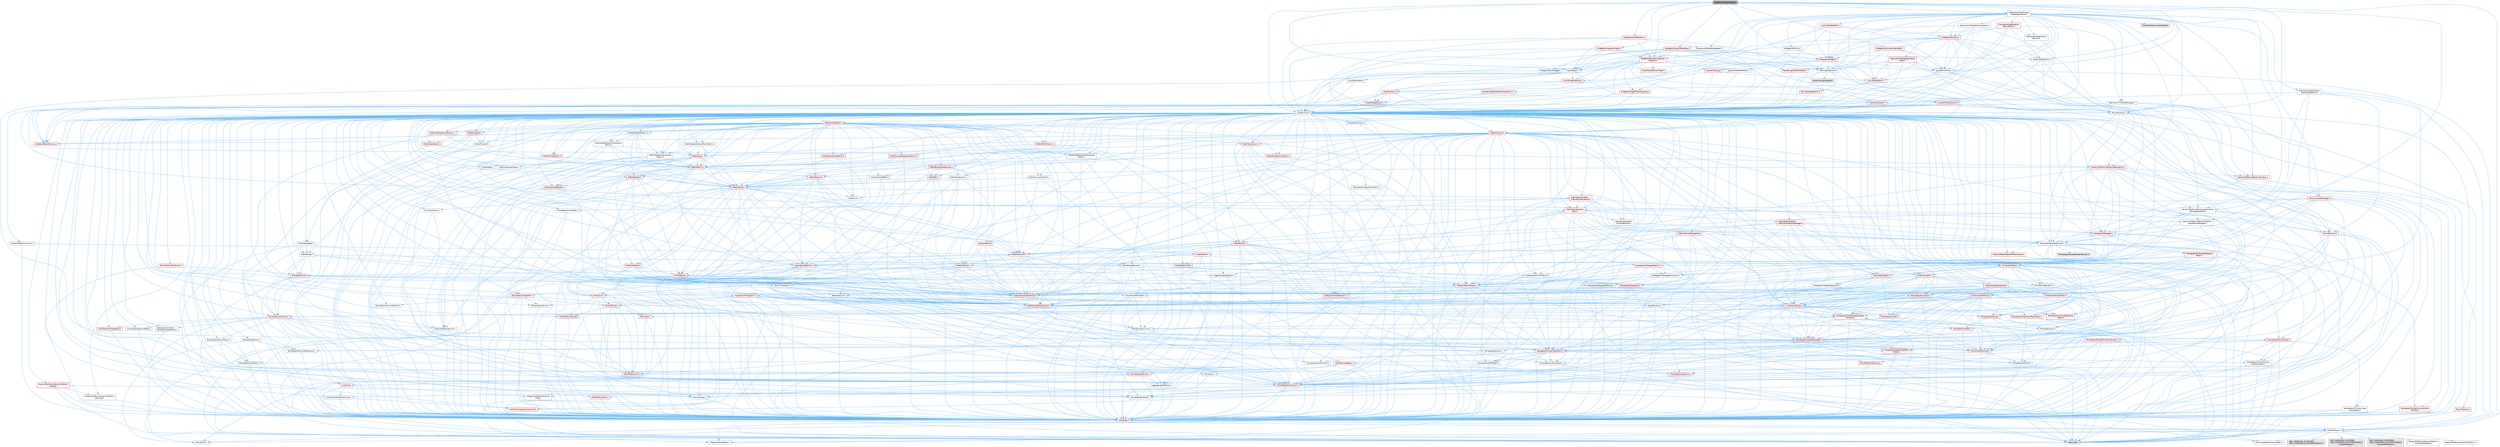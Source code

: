 digraph "PropertyInfoViewStyle.h"
{
 // INTERACTIVE_SVG=YES
 // LATEX_PDF_SIZE
  bgcolor="transparent";
  edge [fontname=Helvetica,fontsize=10,labelfontname=Helvetica,labelfontsize=10];
  node [fontname=Helvetica,fontsize=10,shape=box,height=0.2,width=0.4];
  Node1 [id="Node000001",label="PropertyInfoViewStyle.h",height=0.2,width=0.4,color="gray40", fillcolor="grey60", style="filled", fontcolor="black",tooltip=" "];
  Node1 -> Node2 [id="edge1_Node000001_Node000002",color="steelblue1",style="solid",tooltip=" "];
  Node2 [id="Node000002",label="CoreMinimal.h",height=0.2,width=0.4,color="grey40", fillcolor="white", style="filled",URL="$d7/d67/CoreMinimal_8h.html",tooltip=" "];
  Node2 -> Node3 [id="edge2_Node000002_Node000003",color="steelblue1",style="solid",tooltip=" "];
  Node3 [id="Node000003",label="CoreTypes.h",height=0.2,width=0.4,color="red", fillcolor="#FFF0F0", style="filled",URL="$dc/dec/CoreTypes_8h.html",tooltip=" "];
  Node3 -> Node4 [id="edge3_Node000003_Node000004",color="steelblue1",style="solid",tooltip=" "];
  Node4 [id="Node000004",label="HAL/Platform.h",height=0.2,width=0.4,color="grey40", fillcolor="white", style="filled",URL="$d9/dd0/Platform_8h.html",tooltip=" "];
  Node4 -> Node5 [id="edge4_Node000004_Node000005",color="steelblue1",style="solid",tooltip=" "];
  Node5 [id="Node000005",label="Misc/Build.h",height=0.2,width=0.4,color="grey40", fillcolor="white", style="filled",URL="$d3/dbb/Build_8h.html",tooltip=" "];
  Node4 -> Node6 [id="edge5_Node000004_Node000006",color="steelblue1",style="solid",tooltip=" "];
  Node6 [id="Node000006",label="Misc/LargeWorldCoordinates.h",height=0.2,width=0.4,color="grey40", fillcolor="white", style="filled",URL="$d2/dcb/LargeWorldCoordinates_8h.html",tooltip=" "];
  Node4 -> Node7 [id="edge6_Node000004_Node000007",color="steelblue1",style="solid",tooltip=" "];
  Node7 [id="Node000007",label="type_traits",height=0.2,width=0.4,color="grey60", fillcolor="#E0E0E0", style="filled",tooltip=" "];
  Node4 -> Node8 [id="edge7_Node000004_Node000008",color="steelblue1",style="solid",tooltip=" "];
  Node8 [id="Node000008",label="PreprocessorHelpers.h",height=0.2,width=0.4,color="grey40", fillcolor="white", style="filled",URL="$db/ddb/PreprocessorHelpers_8h.html",tooltip=" "];
  Node4 -> Node9 [id="edge8_Node000004_Node000009",color="steelblue1",style="solid",tooltip=" "];
  Node9 [id="Node000009",label="UBT_COMPILED_PLATFORM\l/UBT_COMPILED_PLATFORMPlatform\lCompilerPreSetup.h",height=0.2,width=0.4,color="grey60", fillcolor="#E0E0E0", style="filled",tooltip=" "];
  Node4 -> Node10 [id="edge9_Node000004_Node000010",color="steelblue1",style="solid",tooltip=" "];
  Node10 [id="Node000010",label="GenericPlatform/GenericPlatform\lCompilerPreSetup.h",height=0.2,width=0.4,color="grey40", fillcolor="white", style="filled",URL="$d9/dc8/GenericPlatformCompilerPreSetup_8h.html",tooltip=" "];
  Node4 -> Node11 [id="edge10_Node000004_Node000011",color="steelblue1",style="solid",tooltip=" "];
  Node11 [id="Node000011",label="GenericPlatform/GenericPlatform.h",height=0.2,width=0.4,color="grey40", fillcolor="white", style="filled",URL="$d6/d84/GenericPlatform_8h.html",tooltip=" "];
  Node4 -> Node12 [id="edge11_Node000004_Node000012",color="steelblue1",style="solid",tooltip=" "];
  Node12 [id="Node000012",label="UBT_COMPILED_PLATFORM\l/UBT_COMPILED_PLATFORMPlatform.h",height=0.2,width=0.4,color="grey60", fillcolor="#E0E0E0", style="filled",tooltip=" "];
  Node4 -> Node13 [id="edge12_Node000004_Node000013",color="steelblue1",style="solid",tooltip=" "];
  Node13 [id="Node000013",label="UBT_COMPILED_PLATFORM\l/UBT_COMPILED_PLATFORMPlatform\lCompilerSetup.h",height=0.2,width=0.4,color="grey60", fillcolor="#E0E0E0", style="filled",tooltip=" "];
  Node2 -> Node17 [id="edge13_Node000002_Node000017",color="steelblue1",style="solid",tooltip=" "];
  Node17 [id="Node000017",label="CoreFwd.h",height=0.2,width=0.4,color="red", fillcolor="#FFF0F0", style="filled",URL="$d1/d1e/CoreFwd_8h.html",tooltip=" "];
  Node17 -> Node3 [id="edge14_Node000017_Node000003",color="steelblue1",style="solid",tooltip=" "];
  Node17 -> Node18 [id="edge15_Node000017_Node000018",color="steelblue1",style="solid",tooltip=" "];
  Node18 [id="Node000018",label="Containers/ContainersFwd.h",height=0.2,width=0.4,color="grey40", fillcolor="white", style="filled",URL="$d4/d0a/ContainersFwd_8h.html",tooltip=" "];
  Node18 -> Node4 [id="edge16_Node000018_Node000004",color="steelblue1",style="solid",tooltip=" "];
  Node18 -> Node3 [id="edge17_Node000018_Node000003",color="steelblue1",style="solid",tooltip=" "];
  Node18 -> Node19 [id="edge18_Node000018_Node000019",color="steelblue1",style="solid",tooltip=" "];
  Node19 [id="Node000019",label="Traits/IsContiguousContainer.h",height=0.2,width=0.4,color="red", fillcolor="#FFF0F0", style="filled",URL="$d5/d3c/IsContiguousContainer_8h.html",tooltip=" "];
  Node19 -> Node3 [id="edge19_Node000019_Node000003",color="steelblue1",style="solid",tooltip=" "];
  Node17 -> Node23 [id="edge20_Node000017_Node000023",color="steelblue1",style="solid",tooltip=" "];
  Node23 [id="Node000023",label="UObject/UObjectHierarchy\lFwd.h",height=0.2,width=0.4,color="grey40", fillcolor="white", style="filled",URL="$d3/d13/UObjectHierarchyFwd_8h.html",tooltip=" "];
  Node2 -> Node23 [id="edge21_Node000002_Node000023",color="steelblue1",style="solid",tooltip=" "];
  Node2 -> Node18 [id="edge22_Node000002_Node000018",color="steelblue1",style="solid",tooltip=" "];
  Node2 -> Node24 [id="edge23_Node000002_Node000024",color="steelblue1",style="solid",tooltip=" "];
  Node24 [id="Node000024",label="Misc/VarArgs.h",height=0.2,width=0.4,color="grey40", fillcolor="white", style="filled",URL="$d5/d6f/VarArgs_8h.html",tooltip=" "];
  Node24 -> Node3 [id="edge24_Node000024_Node000003",color="steelblue1",style="solid",tooltip=" "];
  Node2 -> Node25 [id="edge25_Node000002_Node000025",color="steelblue1",style="solid",tooltip=" "];
  Node25 [id="Node000025",label="Logging/LogVerbosity.h",height=0.2,width=0.4,color="grey40", fillcolor="white", style="filled",URL="$d2/d8f/LogVerbosity_8h.html",tooltip=" "];
  Node25 -> Node3 [id="edge26_Node000025_Node000003",color="steelblue1",style="solid",tooltip=" "];
  Node2 -> Node26 [id="edge27_Node000002_Node000026",color="steelblue1",style="solid",tooltip=" "];
  Node26 [id="Node000026",label="Misc/OutputDevice.h",height=0.2,width=0.4,color="red", fillcolor="#FFF0F0", style="filled",URL="$d7/d32/OutputDevice_8h.html",tooltip=" "];
  Node26 -> Node17 [id="edge28_Node000026_Node000017",color="steelblue1",style="solid",tooltip=" "];
  Node26 -> Node3 [id="edge29_Node000026_Node000003",color="steelblue1",style="solid",tooltip=" "];
  Node26 -> Node25 [id="edge30_Node000026_Node000025",color="steelblue1",style="solid",tooltip=" "];
  Node26 -> Node24 [id="edge31_Node000026_Node000024",color="steelblue1",style="solid",tooltip=" "];
  Node2 -> Node32 [id="edge32_Node000002_Node000032",color="steelblue1",style="solid",tooltip=" "];
  Node32 [id="Node000032",label="HAL/PlatformCrt.h",height=0.2,width=0.4,color="red", fillcolor="#FFF0F0", style="filled",URL="$d8/d75/PlatformCrt_8h.html",tooltip=" "];
  Node2 -> Node42 [id="edge33_Node000002_Node000042",color="steelblue1",style="solid",tooltip=" "];
  Node42 [id="Node000042",label="HAL/PlatformMisc.h",height=0.2,width=0.4,color="red", fillcolor="#FFF0F0", style="filled",URL="$d0/df5/PlatformMisc_8h.html",tooltip=" "];
  Node42 -> Node3 [id="edge34_Node000042_Node000003",color="steelblue1",style="solid",tooltip=" "];
  Node2 -> Node61 [id="edge35_Node000002_Node000061",color="steelblue1",style="solid",tooltip=" "];
  Node61 [id="Node000061",label="Misc/AssertionMacros.h",height=0.2,width=0.4,color="red", fillcolor="#FFF0F0", style="filled",URL="$d0/dfa/AssertionMacros_8h.html",tooltip=" "];
  Node61 -> Node3 [id="edge36_Node000061_Node000003",color="steelblue1",style="solid",tooltip=" "];
  Node61 -> Node4 [id="edge37_Node000061_Node000004",color="steelblue1",style="solid",tooltip=" "];
  Node61 -> Node42 [id="edge38_Node000061_Node000042",color="steelblue1",style="solid",tooltip=" "];
  Node61 -> Node8 [id="edge39_Node000061_Node000008",color="steelblue1",style="solid",tooltip=" "];
  Node61 -> Node62 [id="edge40_Node000061_Node000062",color="steelblue1",style="solid",tooltip=" "];
  Node62 [id="Node000062",label="Templates/EnableIf.h",height=0.2,width=0.4,color="grey40", fillcolor="white", style="filled",URL="$d7/d60/EnableIf_8h.html",tooltip=" "];
  Node62 -> Node3 [id="edge41_Node000062_Node000003",color="steelblue1",style="solid",tooltip=" "];
  Node61 -> Node24 [id="edge42_Node000061_Node000024",color="steelblue1",style="solid",tooltip=" "];
  Node2 -> Node70 [id="edge43_Node000002_Node000070",color="steelblue1",style="solid",tooltip=" "];
  Node70 [id="Node000070",label="Templates/IsPointer.h",height=0.2,width=0.4,color="grey40", fillcolor="white", style="filled",URL="$d7/d05/IsPointer_8h.html",tooltip=" "];
  Node70 -> Node3 [id="edge44_Node000070_Node000003",color="steelblue1",style="solid",tooltip=" "];
  Node2 -> Node71 [id="edge45_Node000002_Node000071",color="steelblue1",style="solid",tooltip=" "];
  Node71 [id="Node000071",label="HAL/PlatformMemory.h",height=0.2,width=0.4,color="red", fillcolor="#FFF0F0", style="filled",URL="$de/d68/PlatformMemory_8h.html",tooltip=" "];
  Node71 -> Node3 [id="edge46_Node000071_Node000003",color="steelblue1",style="solid",tooltip=" "];
  Node2 -> Node54 [id="edge47_Node000002_Node000054",color="steelblue1",style="solid",tooltip=" "];
  Node54 [id="Node000054",label="HAL/PlatformAtomics.h",height=0.2,width=0.4,color="red", fillcolor="#FFF0F0", style="filled",URL="$d3/d36/PlatformAtomics_8h.html",tooltip=" "];
  Node54 -> Node3 [id="edge48_Node000054_Node000003",color="steelblue1",style="solid",tooltip=" "];
  Node2 -> Node76 [id="edge49_Node000002_Node000076",color="steelblue1",style="solid",tooltip=" "];
  Node76 [id="Node000076",label="Misc/Exec.h",height=0.2,width=0.4,color="grey40", fillcolor="white", style="filled",URL="$de/ddb/Exec_8h.html",tooltip=" "];
  Node76 -> Node3 [id="edge50_Node000076_Node000003",color="steelblue1",style="solid",tooltip=" "];
  Node76 -> Node61 [id="edge51_Node000076_Node000061",color="steelblue1",style="solid",tooltip=" "];
  Node2 -> Node77 [id="edge52_Node000002_Node000077",color="steelblue1",style="solid",tooltip=" "];
  Node77 [id="Node000077",label="HAL/MemoryBase.h",height=0.2,width=0.4,color="red", fillcolor="#FFF0F0", style="filled",URL="$d6/d9f/MemoryBase_8h.html",tooltip=" "];
  Node77 -> Node3 [id="edge53_Node000077_Node000003",color="steelblue1",style="solid",tooltip=" "];
  Node77 -> Node54 [id="edge54_Node000077_Node000054",color="steelblue1",style="solid",tooltip=" "];
  Node77 -> Node32 [id="edge55_Node000077_Node000032",color="steelblue1",style="solid",tooltip=" "];
  Node77 -> Node76 [id="edge56_Node000077_Node000076",color="steelblue1",style="solid",tooltip=" "];
  Node77 -> Node26 [id="edge57_Node000077_Node000026",color="steelblue1",style="solid",tooltip=" "];
  Node2 -> Node87 [id="edge58_Node000002_Node000087",color="steelblue1",style="solid",tooltip=" "];
  Node87 [id="Node000087",label="HAL/UnrealMemory.h",height=0.2,width=0.4,color="red", fillcolor="#FFF0F0", style="filled",URL="$d9/d96/UnrealMemory_8h.html",tooltip=" "];
  Node87 -> Node3 [id="edge59_Node000087_Node000003",color="steelblue1",style="solid",tooltip=" "];
  Node87 -> Node77 [id="edge60_Node000087_Node000077",color="steelblue1",style="solid",tooltip=" "];
  Node87 -> Node71 [id="edge61_Node000087_Node000071",color="steelblue1",style="solid",tooltip=" "];
  Node87 -> Node70 [id="edge62_Node000087_Node000070",color="steelblue1",style="solid",tooltip=" "];
  Node2 -> Node89 [id="edge63_Node000002_Node000089",color="steelblue1",style="solid",tooltip=" "];
  Node89 [id="Node000089",label="Templates/IsArithmetic.h",height=0.2,width=0.4,color="grey40", fillcolor="white", style="filled",URL="$d2/d5d/IsArithmetic_8h.html",tooltip=" "];
  Node89 -> Node3 [id="edge64_Node000089_Node000003",color="steelblue1",style="solid",tooltip=" "];
  Node2 -> Node83 [id="edge65_Node000002_Node000083",color="steelblue1",style="solid",tooltip=" "];
  Node83 [id="Node000083",label="Templates/AndOrNot.h",height=0.2,width=0.4,color="grey40", fillcolor="white", style="filled",URL="$db/d0a/AndOrNot_8h.html",tooltip=" "];
  Node83 -> Node3 [id="edge66_Node000083_Node000003",color="steelblue1",style="solid",tooltip=" "];
  Node2 -> Node90 [id="edge67_Node000002_Node000090",color="steelblue1",style="solid",tooltip=" "];
  Node90 [id="Node000090",label="Templates/IsPODType.h",height=0.2,width=0.4,color="grey40", fillcolor="white", style="filled",URL="$d7/db1/IsPODType_8h.html",tooltip=" "];
  Node90 -> Node3 [id="edge68_Node000090_Node000003",color="steelblue1",style="solid",tooltip=" "];
  Node2 -> Node91 [id="edge69_Node000002_Node000091",color="steelblue1",style="solid",tooltip=" "];
  Node91 [id="Node000091",label="Templates/IsUECoreType.h",height=0.2,width=0.4,color="grey40", fillcolor="white", style="filled",URL="$d1/db8/IsUECoreType_8h.html",tooltip=" "];
  Node91 -> Node3 [id="edge70_Node000091_Node000003",color="steelblue1",style="solid",tooltip=" "];
  Node91 -> Node7 [id="edge71_Node000091_Node000007",color="steelblue1",style="solid",tooltip=" "];
  Node2 -> Node84 [id="edge72_Node000002_Node000084",color="steelblue1",style="solid",tooltip=" "];
  Node84 [id="Node000084",label="Templates/IsTriviallyCopy\lConstructible.h",height=0.2,width=0.4,color="grey40", fillcolor="white", style="filled",URL="$d3/d78/IsTriviallyCopyConstructible_8h.html",tooltip=" "];
  Node84 -> Node3 [id="edge73_Node000084_Node000003",color="steelblue1",style="solid",tooltip=" "];
  Node84 -> Node7 [id="edge74_Node000084_Node000007",color="steelblue1",style="solid",tooltip=" "];
  Node2 -> Node92 [id="edge75_Node000002_Node000092",color="steelblue1",style="solid",tooltip=" "];
  Node92 [id="Node000092",label="Templates/UnrealTypeTraits.h",height=0.2,width=0.4,color="red", fillcolor="#FFF0F0", style="filled",URL="$d2/d2d/UnrealTypeTraits_8h.html",tooltip=" "];
  Node92 -> Node3 [id="edge76_Node000092_Node000003",color="steelblue1",style="solid",tooltip=" "];
  Node92 -> Node70 [id="edge77_Node000092_Node000070",color="steelblue1",style="solid",tooltip=" "];
  Node92 -> Node61 [id="edge78_Node000092_Node000061",color="steelblue1",style="solid",tooltip=" "];
  Node92 -> Node83 [id="edge79_Node000092_Node000083",color="steelblue1",style="solid",tooltip=" "];
  Node92 -> Node62 [id="edge80_Node000092_Node000062",color="steelblue1",style="solid",tooltip=" "];
  Node92 -> Node89 [id="edge81_Node000092_Node000089",color="steelblue1",style="solid",tooltip=" "];
  Node92 -> Node90 [id="edge82_Node000092_Node000090",color="steelblue1",style="solid",tooltip=" "];
  Node92 -> Node91 [id="edge83_Node000092_Node000091",color="steelblue1",style="solid",tooltip=" "];
  Node92 -> Node84 [id="edge84_Node000092_Node000084",color="steelblue1",style="solid",tooltip=" "];
  Node2 -> Node62 [id="edge85_Node000002_Node000062",color="steelblue1",style="solid",tooltip=" "];
  Node2 -> Node94 [id="edge86_Node000002_Node000094",color="steelblue1",style="solid",tooltip=" "];
  Node94 [id="Node000094",label="Templates/RemoveReference.h",height=0.2,width=0.4,color="grey40", fillcolor="white", style="filled",URL="$da/dbe/RemoveReference_8h.html",tooltip=" "];
  Node94 -> Node3 [id="edge87_Node000094_Node000003",color="steelblue1",style="solid",tooltip=" "];
  Node2 -> Node95 [id="edge88_Node000002_Node000095",color="steelblue1",style="solid",tooltip=" "];
  Node95 [id="Node000095",label="Templates/IntegralConstant.h",height=0.2,width=0.4,color="grey40", fillcolor="white", style="filled",URL="$db/d1b/IntegralConstant_8h.html",tooltip=" "];
  Node95 -> Node3 [id="edge89_Node000095_Node000003",color="steelblue1",style="solid",tooltip=" "];
  Node2 -> Node96 [id="edge90_Node000002_Node000096",color="steelblue1",style="solid",tooltip=" "];
  Node96 [id="Node000096",label="Templates/IsClass.h",height=0.2,width=0.4,color="grey40", fillcolor="white", style="filled",URL="$db/dcb/IsClass_8h.html",tooltip=" "];
  Node96 -> Node3 [id="edge91_Node000096_Node000003",color="steelblue1",style="solid",tooltip=" "];
  Node2 -> Node97 [id="edge92_Node000002_Node000097",color="steelblue1",style="solid",tooltip=" "];
  Node97 [id="Node000097",label="Templates/TypeCompatible\lBytes.h",height=0.2,width=0.4,color="red", fillcolor="#FFF0F0", style="filled",URL="$df/d0a/TypeCompatibleBytes_8h.html",tooltip=" "];
  Node97 -> Node3 [id="edge93_Node000097_Node000003",color="steelblue1",style="solid",tooltip=" "];
  Node97 -> Node7 [id="edge94_Node000097_Node000007",color="steelblue1",style="solid",tooltip=" "];
  Node2 -> Node19 [id="edge95_Node000002_Node000019",color="steelblue1",style="solid",tooltip=" "];
  Node2 -> Node98 [id="edge96_Node000002_Node000098",color="steelblue1",style="solid",tooltip=" "];
  Node98 [id="Node000098",label="Templates/UnrealTemplate.h",height=0.2,width=0.4,color="red", fillcolor="#FFF0F0", style="filled",URL="$d4/d24/UnrealTemplate_8h.html",tooltip=" "];
  Node98 -> Node3 [id="edge97_Node000098_Node000003",color="steelblue1",style="solid",tooltip=" "];
  Node98 -> Node70 [id="edge98_Node000098_Node000070",color="steelblue1",style="solid",tooltip=" "];
  Node98 -> Node87 [id="edge99_Node000098_Node000087",color="steelblue1",style="solid",tooltip=" "];
  Node98 -> Node92 [id="edge100_Node000098_Node000092",color="steelblue1",style="solid",tooltip=" "];
  Node98 -> Node94 [id="edge101_Node000098_Node000094",color="steelblue1",style="solid",tooltip=" "];
  Node98 -> Node97 [id="edge102_Node000098_Node000097",color="steelblue1",style="solid",tooltip=" "];
  Node98 -> Node65 [id="edge103_Node000098_Node000065",color="steelblue1",style="solid",tooltip=" "];
  Node65 [id="Node000065",label="Templates/Identity.h",height=0.2,width=0.4,color="grey40", fillcolor="white", style="filled",URL="$d0/dd5/Identity_8h.html",tooltip=" "];
  Node98 -> Node19 [id="edge104_Node000098_Node000019",color="steelblue1",style="solid",tooltip=" "];
  Node98 -> Node7 [id="edge105_Node000098_Node000007",color="steelblue1",style="solid",tooltip=" "];
  Node2 -> Node47 [id="edge106_Node000002_Node000047",color="steelblue1",style="solid",tooltip=" "];
  Node47 [id="Node000047",label="Math/NumericLimits.h",height=0.2,width=0.4,color="grey40", fillcolor="white", style="filled",URL="$df/d1b/NumericLimits_8h.html",tooltip=" "];
  Node47 -> Node3 [id="edge107_Node000047_Node000003",color="steelblue1",style="solid",tooltip=" "];
  Node2 -> Node102 [id="edge108_Node000002_Node000102",color="steelblue1",style="solid",tooltip=" "];
  Node102 [id="Node000102",label="HAL/PlatformMath.h",height=0.2,width=0.4,color="red", fillcolor="#FFF0F0", style="filled",URL="$dc/d53/PlatformMath_8h.html",tooltip=" "];
  Node102 -> Node3 [id="edge109_Node000102_Node000003",color="steelblue1",style="solid",tooltip=" "];
  Node2 -> Node85 [id="edge110_Node000002_Node000085",color="steelblue1",style="solid",tooltip=" "];
  Node85 [id="Node000085",label="Templates/IsTriviallyCopy\lAssignable.h",height=0.2,width=0.4,color="grey40", fillcolor="white", style="filled",URL="$d2/df2/IsTriviallyCopyAssignable_8h.html",tooltip=" "];
  Node85 -> Node3 [id="edge111_Node000085_Node000003",color="steelblue1",style="solid",tooltip=" "];
  Node85 -> Node7 [id="edge112_Node000085_Node000007",color="steelblue1",style="solid",tooltip=" "];
  Node2 -> Node110 [id="edge113_Node000002_Node000110",color="steelblue1",style="solid",tooltip=" "];
  Node110 [id="Node000110",label="Templates/MemoryOps.h",height=0.2,width=0.4,color="red", fillcolor="#FFF0F0", style="filled",URL="$db/dea/MemoryOps_8h.html",tooltip=" "];
  Node110 -> Node3 [id="edge114_Node000110_Node000003",color="steelblue1",style="solid",tooltip=" "];
  Node110 -> Node87 [id="edge115_Node000110_Node000087",color="steelblue1",style="solid",tooltip=" "];
  Node110 -> Node85 [id="edge116_Node000110_Node000085",color="steelblue1",style="solid",tooltip=" "];
  Node110 -> Node84 [id="edge117_Node000110_Node000084",color="steelblue1",style="solid",tooltip=" "];
  Node110 -> Node92 [id="edge118_Node000110_Node000092",color="steelblue1",style="solid",tooltip=" "];
  Node110 -> Node7 [id="edge119_Node000110_Node000007",color="steelblue1",style="solid",tooltip=" "];
  Node2 -> Node111 [id="edge120_Node000002_Node000111",color="steelblue1",style="solid",tooltip=" "];
  Node111 [id="Node000111",label="Containers/ContainerAllocation\lPolicies.h",height=0.2,width=0.4,color="red", fillcolor="#FFF0F0", style="filled",URL="$d7/dff/ContainerAllocationPolicies_8h.html",tooltip=" "];
  Node111 -> Node3 [id="edge121_Node000111_Node000003",color="steelblue1",style="solid",tooltip=" "];
  Node111 -> Node111 [id="edge122_Node000111_Node000111",color="steelblue1",style="solid",tooltip=" "];
  Node111 -> Node102 [id="edge123_Node000111_Node000102",color="steelblue1",style="solid",tooltip=" "];
  Node111 -> Node87 [id="edge124_Node000111_Node000087",color="steelblue1",style="solid",tooltip=" "];
  Node111 -> Node47 [id="edge125_Node000111_Node000047",color="steelblue1",style="solid",tooltip=" "];
  Node111 -> Node61 [id="edge126_Node000111_Node000061",color="steelblue1",style="solid",tooltip=" "];
  Node111 -> Node110 [id="edge127_Node000111_Node000110",color="steelblue1",style="solid",tooltip=" "];
  Node111 -> Node97 [id="edge128_Node000111_Node000097",color="steelblue1",style="solid",tooltip=" "];
  Node111 -> Node7 [id="edge129_Node000111_Node000007",color="steelblue1",style="solid",tooltip=" "];
  Node2 -> Node114 [id="edge130_Node000002_Node000114",color="steelblue1",style="solid",tooltip=" "];
  Node114 [id="Node000114",label="Templates/IsEnumClass.h",height=0.2,width=0.4,color="grey40", fillcolor="white", style="filled",URL="$d7/d15/IsEnumClass_8h.html",tooltip=" "];
  Node114 -> Node3 [id="edge131_Node000114_Node000003",color="steelblue1",style="solid",tooltip=" "];
  Node114 -> Node83 [id="edge132_Node000114_Node000083",color="steelblue1",style="solid",tooltip=" "];
  Node2 -> Node115 [id="edge133_Node000002_Node000115",color="steelblue1",style="solid",tooltip=" "];
  Node115 [id="Node000115",label="HAL/PlatformProperties.h",height=0.2,width=0.4,color="red", fillcolor="#FFF0F0", style="filled",URL="$d9/db0/PlatformProperties_8h.html",tooltip=" "];
  Node115 -> Node3 [id="edge134_Node000115_Node000003",color="steelblue1",style="solid",tooltip=" "];
  Node2 -> Node118 [id="edge135_Node000002_Node000118",color="steelblue1",style="solid",tooltip=" "];
  Node118 [id="Node000118",label="Misc/EngineVersionBase.h",height=0.2,width=0.4,color="grey40", fillcolor="white", style="filled",URL="$d5/d2b/EngineVersionBase_8h.html",tooltip=" "];
  Node118 -> Node3 [id="edge136_Node000118_Node000003",color="steelblue1",style="solid",tooltip=" "];
  Node2 -> Node119 [id="edge137_Node000002_Node000119",color="steelblue1",style="solid",tooltip=" "];
  Node119 [id="Node000119",label="Internationalization\l/TextNamespaceFwd.h",height=0.2,width=0.4,color="grey40", fillcolor="white", style="filled",URL="$d8/d97/TextNamespaceFwd_8h.html",tooltip=" "];
  Node119 -> Node3 [id="edge138_Node000119_Node000003",color="steelblue1",style="solid",tooltip=" "];
  Node2 -> Node120 [id="edge139_Node000002_Node000120",color="steelblue1",style="solid",tooltip=" "];
  Node120 [id="Node000120",label="Serialization/Archive.h",height=0.2,width=0.4,color="red", fillcolor="#FFF0F0", style="filled",URL="$d7/d3b/Archive_8h.html",tooltip=" "];
  Node120 -> Node17 [id="edge140_Node000120_Node000017",color="steelblue1",style="solid",tooltip=" "];
  Node120 -> Node3 [id="edge141_Node000120_Node000003",color="steelblue1",style="solid",tooltip=" "];
  Node120 -> Node115 [id="edge142_Node000120_Node000115",color="steelblue1",style="solid",tooltip=" "];
  Node120 -> Node119 [id="edge143_Node000120_Node000119",color="steelblue1",style="solid",tooltip=" "];
  Node120 -> Node61 [id="edge144_Node000120_Node000061",color="steelblue1",style="solid",tooltip=" "];
  Node120 -> Node5 [id="edge145_Node000120_Node000005",color="steelblue1",style="solid",tooltip=" "];
  Node120 -> Node118 [id="edge146_Node000120_Node000118",color="steelblue1",style="solid",tooltip=" "];
  Node120 -> Node24 [id="edge147_Node000120_Node000024",color="steelblue1",style="solid",tooltip=" "];
  Node120 -> Node62 [id="edge148_Node000120_Node000062",color="steelblue1",style="solid",tooltip=" "];
  Node120 -> Node114 [id="edge149_Node000120_Node000114",color="steelblue1",style="solid",tooltip=" "];
  Node120 -> Node98 [id="edge150_Node000120_Node000098",color="steelblue1",style="solid",tooltip=" "];
  Node120 -> Node123 [id="edge151_Node000120_Node000123",color="steelblue1",style="solid",tooltip=" "];
  Node123 [id="Node000123",label="UObject/ObjectVersion.h",height=0.2,width=0.4,color="grey40", fillcolor="white", style="filled",URL="$da/d63/ObjectVersion_8h.html",tooltip=" "];
  Node123 -> Node3 [id="edge152_Node000123_Node000003",color="steelblue1",style="solid",tooltip=" "];
  Node2 -> Node124 [id="edge153_Node000002_Node000124",color="steelblue1",style="solid",tooltip=" "];
  Node124 [id="Node000124",label="Templates/Less.h",height=0.2,width=0.4,color="grey40", fillcolor="white", style="filled",URL="$de/dc8/Less_8h.html",tooltip=" "];
  Node124 -> Node3 [id="edge154_Node000124_Node000003",color="steelblue1",style="solid",tooltip=" "];
  Node124 -> Node98 [id="edge155_Node000124_Node000098",color="steelblue1",style="solid",tooltip=" "];
  Node2 -> Node125 [id="edge156_Node000002_Node000125",color="steelblue1",style="solid",tooltip=" "];
  Node125 [id="Node000125",label="Templates/Sorting.h",height=0.2,width=0.4,color="red", fillcolor="#FFF0F0", style="filled",URL="$d3/d9e/Sorting_8h.html",tooltip=" "];
  Node125 -> Node3 [id="edge157_Node000125_Node000003",color="steelblue1",style="solid",tooltip=" "];
  Node125 -> Node102 [id="edge158_Node000125_Node000102",color="steelblue1",style="solid",tooltip=" "];
  Node125 -> Node124 [id="edge159_Node000125_Node000124",color="steelblue1",style="solid",tooltip=" "];
  Node2 -> Node136 [id="edge160_Node000002_Node000136",color="steelblue1",style="solid",tooltip=" "];
  Node136 [id="Node000136",label="Misc/Char.h",height=0.2,width=0.4,color="red", fillcolor="#FFF0F0", style="filled",URL="$d0/d58/Char_8h.html",tooltip=" "];
  Node136 -> Node3 [id="edge161_Node000136_Node000003",color="steelblue1",style="solid",tooltip=" "];
  Node136 -> Node7 [id="edge162_Node000136_Node000007",color="steelblue1",style="solid",tooltip=" "];
  Node2 -> Node139 [id="edge163_Node000002_Node000139",color="steelblue1",style="solid",tooltip=" "];
  Node139 [id="Node000139",label="GenericPlatform/GenericPlatform\lStricmp.h",height=0.2,width=0.4,color="grey40", fillcolor="white", style="filled",URL="$d2/d86/GenericPlatformStricmp_8h.html",tooltip=" "];
  Node139 -> Node3 [id="edge164_Node000139_Node000003",color="steelblue1",style="solid",tooltip=" "];
  Node2 -> Node140 [id="edge165_Node000002_Node000140",color="steelblue1",style="solid",tooltip=" "];
  Node140 [id="Node000140",label="GenericPlatform/GenericPlatform\lString.h",height=0.2,width=0.4,color="red", fillcolor="#FFF0F0", style="filled",URL="$dd/d20/GenericPlatformString_8h.html",tooltip=" "];
  Node140 -> Node3 [id="edge166_Node000140_Node000003",color="steelblue1",style="solid",tooltip=" "];
  Node140 -> Node139 [id="edge167_Node000140_Node000139",color="steelblue1",style="solid",tooltip=" "];
  Node140 -> Node62 [id="edge168_Node000140_Node000062",color="steelblue1",style="solid",tooltip=" "];
  Node140 -> Node7 [id="edge169_Node000140_Node000007",color="steelblue1",style="solid",tooltip=" "];
  Node2 -> Node73 [id="edge170_Node000002_Node000073",color="steelblue1",style="solid",tooltip=" "];
  Node73 [id="Node000073",label="HAL/PlatformString.h",height=0.2,width=0.4,color="red", fillcolor="#FFF0F0", style="filled",URL="$db/db5/PlatformString_8h.html",tooltip=" "];
  Node73 -> Node3 [id="edge171_Node000073_Node000003",color="steelblue1",style="solid",tooltip=" "];
  Node2 -> Node143 [id="edge172_Node000002_Node000143",color="steelblue1",style="solid",tooltip=" "];
  Node143 [id="Node000143",label="Misc/CString.h",height=0.2,width=0.4,color="red", fillcolor="#FFF0F0", style="filled",URL="$d2/d49/CString_8h.html",tooltip=" "];
  Node143 -> Node3 [id="edge173_Node000143_Node000003",color="steelblue1",style="solid",tooltip=" "];
  Node143 -> Node32 [id="edge174_Node000143_Node000032",color="steelblue1",style="solid",tooltip=" "];
  Node143 -> Node73 [id="edge175_Node000143_Node000073",color="steelblue1",style="solid",tooltip=" "];
  Node143 -> Node61 [id="edge176_Node000143_Node000061",color="steelblue1",style="solid",tooltip=" "];
  Node143 -> Node136 [id="edge177_Node000143_Node000136",color="steelblue1",style="solid",tooltip=" "];
  Node143 -> Node24 [id="edge178_Node000143_Node000024",color="steelblue1",style="solid",tooltip=" "];
  Node2 -> Node144 [id="edge179_Node000002_Node000144",color="steelblue1",style="solid",tooltip=" "];
  Node144 [id="Node000144",label="Misc/Crc.h",height=0.2,width=0.4,color="red", fillcolor="#FFF0F0", style="filled",URL="$d4/dd2/Crc_8h.html",tooltip=" "];
  Node144 -> Node3 [id="edge180_Node000144_Node000003",color="steelblue1",style="solid",tooltip=" "];
  Node144 -> Node73 [id="edge181_Node000144_Node000073",color="steelblue1",style="solid",tooltip=" "];
  Node144 -> Node61 [id="edge182_Node000144_Node000061",color="steelblue1",style="solid",tooltip=" "];
  Node144 -> Node143 [id="edge183_Node000144_Node000143",color="steelblue1",style="solid",tooltip=" "];
  Node144 -> Node136 [id="edge184_Node000144_Node000136",color="steelblue1",style="solid",tooltip=" "];
  Node144 -> Node92 [id="edge185_Node000144_Node000092",color="steelblue1",style="solid",tooltip=" "];
  Node2 -> Node135 [id="edge186_Node000002_Node000135",color="steelblue1",style="solid",tooltip=" "];
  Node135 [id="Node000135",label="Math/UnrealMathUtility.h",height=0.2,width=0.4,color="red", fillcolor="#FFF0F0", style="filled",URL="$db/db8/UnrealMathUtility_8h.html",tooltip=" "];
  Node135 -> Node3 [id="edge187_Node000135_Node000003",color="steelblue1",style="solid",tooltip=" "];
  Node135 -> Node61 [id="edge188_Node000135_Node000061",color="steelblue1",style="solid",tooltip=" "];
  Node135 -> Node102 [id="edge189_Node000135_Node000102",color="steelblue1",style="solid",tooltip=" "];
  Node135 -> Node65 [id="edge190_Node000135_Node000065",color="steelblue1",style="solid",tooltip=" "];
  Node2 -> Node145 [id="edge191_Node000002_Node000145",color="steelblue1",style="solid",tooltip=" "];
  Node145 [id="Node000145",label="Containers/UnrealString.h",height=0.2,width=0.4,color="red", fillcolor="#FFF0F0", style="filled",URL="$d5/dba/UnrealString_8h.html",tooltip=" "];
  Node2 -> Node149 [id="edge192_Node000002_Node000149",color="steelblue1",style="solid",tooltip=" "];
  Node149 [id="Node000149",label="Containers/Array.h",height=0.2,width=0.4,color="red", fillcolor="#FFF0F0", style="filled",URL="$df/dd0/Array_8h.html",tooltip=" "];
  Node149 -> Node3 [id="edge193_Node000149_Node000003",color="steelblue1",style="solid",tooltip=" "];
  Node149 -> Node61 [id="edge194_Node000149_Node000061",color="steelblue1",style="solid",tooltip=" "];
  Node149 -> Node150 [id="edge195_Node000149_Node000150",color="steelblue1",style="solid",tooltip=" "];
  Node150 [id="Node000150",label="Misc/IntrusiveUnsetOptional\lState.h",height=0.2,width=0.4,color="red", fillcolor="#FFF0F0", style="filled",URL="$d2/d0a/IntrusiveUnsetOptionalState_8h.html",tooltip=" "];
  Node149 -> Node87 [id="edge196_Node000149_Node000087",color="steelblue1",style="solid",tooltip=" "];
  Node149 -> Node92 [id="edge197_Node000149_Node000092",color="steelblue1",style="solid",tooltip=" "];
  Node149 -> Node98 [id="edge198_Node000149_Node000098",color="steelblue1",style="solid",tooltip=" "];
  Node149 -> Node111 [id="edge199_Node000149_Node000111",color="steelblue1",style="solid",tooltip=" "];
  Node149 -> Node120 [id="edge200_Node000149_Node000120",color="steelblue1",style="solid",tooltip=" "];
  Node149 -> Node128 [id="edge201_Node000149_Node000128",color="steelblue1",style="solid",tooltip=" "];
  Node128 [id="Node000128",label="Templates/Invoke.h",height=0.2,width=0.4,color="red", fillcolor="#FFF0F0", style="filled",URL="$d7/deb/Invoke_8h.html",tooltip=" "];
  Node128 -> Node3 [id="edge202_Node000128_Node000003",color="steelblue1",style="solid",tooltip=" "];
  Node128 -> Node98 [id="edge203_Node000128_Node000098",color="steelblue1",style="solid",tooltip=" "];
  Node128 -> Node7 [id="edge204_Node000128_Node000007",color="steelblue1",style="solid",tooltip=" "];
  Node149 -> Node124 [id="edge205_Node000149_Node000124",color="steelblue1",style="solid",tooltip=" "];
  Node149 -> Node125 [id="edge206_Node000149_Node000125",color="steelblue1",style="solid",tooltip=" "];
  Node149 -> Node172 [id="edge207_Node000149_Node000172",color="steelblue1",style="solid",tooltip=" "];
  Node172 [id="Node000172",label="Templates/AlignmentTemplates.h",height=0.2,width=0.4,color="red", fillcolor="#FFF0F0", style="filled",URL="$dd/d32/AlignmentTemplates_8h.html",tooltip=" "];
  Node172 -> Node3 [id="edge208_Node000172_Node000003",color="steelblue1",style="solid",tooltip=" "];
  Node172 -> Node70 [id="edge209_Node000172_Node000070",color="steelblue1",style="solid",tooltip=" "];
  Node149 -> Node7 [id="edge210_Node000149_Node000007",color="steelblue1",style="solid",tooltip=" "];
  Node2 -> Node173 [id="edge211_Node000002_Node000173",color="steelblue1",style="solid",tooltip=" "];
  Node173 [id="Node000173",label="Misc/FrameNumber.h",height=0.2,width=0.4,color="grey40", fillcolor="white", style="filled",URL="$dd/dbd/FrameNumber_8h.html",tooltip=" "];
  Node173 -> Node3 [id="edge212_Node000173_Node000003",color="steelblue1",style="solid",tooltip=" "];
  Node173 -> Node47 [id="edge213_Node000173_Node000047",color="steelblue1",style="solid",tooltip=" "];
  Node173 -> Node135 [id="edge214_Node000173_Node000135",color="steelblue1",style="solid",tooltip=" "];
  Node173 -> Node62 [id="edge215_Node000173_Node000062",color="steelblue1",style="solid",tooltip=" "];
  Node173 -> Node92 [id="edge216_Node000173_Node000092",color="steelblue1",style="solid",tooltip=" "];
  Node2 -> Node174 [id="edge217_Node000002_Node000174",color="steelblue1",style="solid",tooltip=" "];
  Node174 [id="Node000174",label="Misc/Timespan.h",height=0.2,width=0.4,color="grey40", fillcolor="white", style="filled",URL="$da/dd9/Timespan_8h.html",tooltip=" "];
  Node174 -> Node3 [id="edge218_Node000174_Node000003",color="steelblue1",style="solid",tooltip=" "];
  Node174 -> Node175 [id="edge219_Node000174_Node000175",color="steelblue1",style="solid",tooltip=" "];
  Node175 [id="Node000175",label="Math/Interval.h",height=0.2,width=0.4,color="grey40", fillcolor="white", style="filled",URL="$d1/d55/Interval_8h.html",tooltip=" "];
  Node175 -> Node3 [id="edge220_Node000175_Node000003",color="steelblue1",style="solid",tooltip=" "];
  Node175 -> Node89 [id="edge221_Node000175_Node000089",color="steelblue1",style="solid",tooltip=" "];
  Node175 -> Node92 [id="edge222_Node000175_Node000092",color="steelblue1",style="solid",tooltip=" "];
  Node175 -> Node47 [id="edge223_Node000175_Node000047",color="steelblue1",style="solid",tooltip=" "];
  Node175 -> Node135 [id="edge224_Node000175_Node000135",color="steelblue1",style="solid",tooltip=" "];
  Node174 -> Node135 [id="edge225_Node000174_Node000135",color="steelblue1",style="solid",tooltip=" "];
  Node174 -> Node61 [id="edge226_Node000174_Node000061",color="steelblue1",style="solid",tooltip=" "];
  Node2 -> Node176 [id="edge227_Node000002_Node000176",color="steelblue1",style="solid",tooltip=" "];
  Node176 [id="Node000176",label="Containers/StringConv.h",height=0.2,width=0.4,color="red", fillcolor="#FFF0F0", style="filled",URL="$d3/ddf/StringConv_8h.html",tooltip=" "];
  Node176 -> Node3 [id="edge228_Node000176_Node000003",color="steelblue1",style="solid",tooltip=" "];
  Node176 -> Node61 [id="edge229_Node000176_Node000061",color="steelblue1",style="solid",tooltip=" "];
  Node176 -> Node111 [id="edge230_Node000176_Node000111",color="steelblue1",style="solid",tooltip=" "];
  Node176 -> Node149 [id="edge231_Node000176_Node000149",color="steelblue1",style="solid",tooltip=" "];
  Node176 -> Node143 [id="edge232_Node000176_Node000143",color="steelblue1",style="solid",tooltip=" "];
  Node176 -> Node177 [id="edge233_Node000176_Node000177",color="steelblue1",style="solid",tooltip=" "];
  Node177 [id="Node000177",label="Templates/IsArray.h",height=0.2,width=0.4,color="grey40", fillcolor="white", style="filled",URL="$d8/d8d/IsArray_8h.html",tooltip=" "];
  Node177 -> Node3 [id="edge234_Node000177_Node000003",color="steelblue1",style="solid",tooltip=" "];
  Node176 -> Node98 [id="edge235_Node000176_Node000098",color="steelblue1",style="solid",tooltip=" "];
  Node176 -> Node92 [id="edge236_Node000176_Node000092",color="steelblue1",style="solid",tooltip=" "];
  Node176 -> Node19 [id="edge237_Node000176_Node000019",color="steelblue1",style="solid",tooltip=" "];
  Node176 -> Node7 [id="edge238_Node000176_Node000007",color="steelblue1",style="solid",tooltip=" "];
  Node2 -> Node178 [id="edge239_Node000002_Node000178",color="steelblue1",style="solid",tooltip=" "];
  Node178 [id="Node000178",label="UObject/UnrealNames.h",height=0.2,width=0.4,color="red", fillcolor="#FFF0F0", style="filled",URL="$d8/db1/UnrealNames_8h.html",tooltip=" "];
  Node178 -> Node3 [id="edge240_Node000178_Node000003",color="steelblue1",style="solid",tooltip=" "];
  Node2 -> Node180 [id="edge241_Node000002_Node000180",color="steelblue1",style="solid",tooltip=" "];
  Node180 [id="Node000180",label="UObject/NameTypes.h",height=0.2,width=0.4,color="red", fillcolor="#FFF0F0", style="filled",URL="$d6/d35/NameTypes_8h.html",tooltip=" "];
  Node180 -> Node3 [id="edge242_Node000180_Node000003",color="steelblue1",style="solid",tooltip=" "];
  Node180 -> Node61 [id="edge243_Node000180_Node000061",color="steelblue1",style="solid",tooltip=" "];
  Node180 -> Node87 [id="edge244_Node000180_Node000087",color="steelblue1",style="solid",tooltip=" "];
  Node180 -> Node92 [id="edge245_Node000180_Node000092",color="steelblue1",style="solid",tooltip=" "];
  Node180 -> Node98 [id="edge246_Node000180_Node000098",color="steelblue1",style="solid",tooltip=" "];
  Node180 -> Node145 [id="edge247_Node000180_Node000145",color="steelblue1",style="solid",tooltip=" "];
  Node180 -> Node176 [id="edge248_Node000180_Node000176",color="steelblue1",style="solid",tooltip=" "];
  Node180 -> Node178 [id="edge249_Node000180_Node000178",color="steelblue1",style="solid",tooltip=" "];
  Node180 -> Node150 [id="edge250_Node000180_Node000150",color="steelblue1",style="solid",tooltip=" "];
  Node2 -> Node188 [id="edge251_Node000002_Node000188",color="steelblue1",style="solid",tooltip=" "];
  Node188 [id="Node000188",label="Misc/Parse.h",height=0.2,width=0.4,color="red", fillcolor="#FFF0F0", style="filled",URL="$dc/d71/Parse_8h.html",tooltip=" "];
  Node188 -> Node145 [id="edge252_Node000188_Node000145",color="steelblue1",style="solid",tooltip=" "];
  Node188 -> Node3 [id="edge253_Node000188_Node000003",color="steelblue1",style="solid",tooltip=" "];
  Node188 -> Node32 [id="edge254_Node000188_Node000032",color="steelblue1",style="solid",tooltip=" "];
  Node188 -> Node5 [id="edge255_Node000188_Node000005",color="steelblue1",style="solid",tooltip=" "];
  Node188 -> Node189 [id="edge256_Node000188_Node000189",color="steelblue1",style="solid",tooltip=" "];
  Node189 [id="Node000189",label="Templates/Function.h",height=0.2,width=0.4,color="red", fillcolor="#FFF0F0", style="filled",URL="$df/df5/Function_8h.html",tooltip=" "];
  Node189 -> Node3 [id="edge257_Node000189_Node000003",color="steelblue1",style="solid",tooltip=" "];
  Node189 -> Node61 [id="edge258_Node000189_Node000061",color="steelblue1",style="solid",tooltip=" "];
  Node189 -> Node150 [id="edge259_Node000189_Node000150",color="steelblue1",style="solid",tooltip=" "];
  Node189 -> Node87 [id="edge260_Node000189_Node000087",color="steelblue1",style="solid",tooltip=" "];
  Node189 -> Node92 [id="edge261_Node000189_Node000092",color="steelblue1",style="solid",tooltip=" "];
  Node189 -> Node128 [id="edge262_Node000189_Node000128",color="steelblue1",style="solid",tooltip=" "];
  Node189 -> Node98 [id="edge263_Node000189_Node000098",color="steelblue1",style="solid",tooltip=" "];
  Node189 -> Node135 [id="edge264_Node000189_Node000135",color="steelblue1",style="solid",tooltip=" "];
  Node189 -> Node7 [id="edge265_Node000189_Node000007",color="steelblue1",style="solid",tooltip=" "];
  Node2 -> Node172 [id="edge266_Node000002_Node000172",color="steelblue1",style="solid",tooltip=" "];
  Node2 -> Node191 [id="edge267_Node000002_Node000191",color="steelblue1",style="solid",tooltip=" "];
  Node191 [id="Node000191",label="Misc/StructBuilder.h",height=0.2,width=0.4,color="grey40", fillcolor="white", style="filled",URL="$d9/db3/StructBuilder_8h.html",tooltip=" "];
  Node191 -> Node3 [id="edge268_Node000191_Node000003",color="steelblue1",style="solid",tooltip=" "];
  Node191 -> Node135 [id="edge269_Node000191_Node000135",color="steelblue1",style="solid",tooltip=" "];
  Node191 -> Node172 [id="edge270_Node000191_Node000172",color="steelblue1",style="solid",tooltip=" "];
  Node2 -> Node104 [id="edge271_Node000002_Node000104",color="steelblue1",style="solid",tooltip=" "];
  Node104 [id="Node000104",label="Templates/Decay.h",height=0.2,width=0.4,color="grey40", fillcolor="white", style="filled",URL="$dd/d0f/Decay_8h.html",tooltip=" "];
  Node104 -> Node3 [id="edge272_Node000104_Node000003",color="steelblue1",style="solid",tooltip=" "];
  Node104 -> Node94 [id="edge273_Node000104_Node000094",color="steelblue1",style="solid",tooltip=" "];
  Node104 -> Node7 [id="edge274_Node000104_Node000007",color="steelblue1",style="solid",tooltip=" "];
  Node2 -> Node192 [id="edge275_Node000002_Node000192",color="steelblue1",style="solid",tooltip=" "];
  Node192 [id="Node000192",label="Templates/PointerIsConvertible\lFromTo.h",height=0.2,width=0.4,color="red", fillcolor="#FFF0F0", style="filled",URL="$d6/d65/PointerIsConvertibleFromTo_8h.html",tooltip=" "];
  Node192 -> Node3 [id="edge276_Node000192_Node000003",color="steelblue1",style="solid",tooltip=" "];
  Node192 -> Node7 [id="edge277_Node000192_Node000007",color="steelblue1",style="solid",tooltip=" "];
  Node2 -> Node128 [id="edge278_Node000002_Node000128",color="steelblue1",style="solid",tooltip=" "];
  Node2 -> Node189 [id="edge279_Node000002_Node000189",color="steelblue1",style="solid",tooltip=" "];
  Node2 -> Node161 [id="edge280_Node000002_Node000161",color="steelblue1",style="solid",tooltip=" "];
  Node161 [id="Node000161",label="Templates/TypeHash.h",height=0.2,width=0.4,color="red", fillcolor="#FFF0F0", style="filled",URL="$d1/d62/TypeHash_8h.html",tooltip=" "];
  Node161 -> Node3 [id="edge281_Node000161_Node000003",color="steelblue1",style="solid",tooltip=" "];
  Node161 -> Node144 [id="edge282_Node000161_Node000144",color="steelblue1",style="solid",tooltip=" "];
  Node161 -> Node7 [id="edge283_Node000161_Node000007",color="steelblue1",style="solid",tooltip=" "];
  Node2 -> Node193 [id="edge284_Node000002_Node000193",color="steelblue1",style="solid",tooltip=" "];
  Node193 [id="Node000193",label="Containers/ScriptArray.h",height=0.2,width=0.4,color="red", fillcolor="#FFF0F0", style="filled",URL="$dc/daf/ScriptArray_8h.html",tooltip=" "];
  Node193 -> Node3 [id="edge285_Node000193_Node000003",color="steelblue1",style="solid",tooltip=" "];
  Node193 -> Node61 [id="edge286_Node000193_Node000061",color="steelblue1",style="solid",tooltip=" "];
  Node193 -> Node87 [id="edge287_Node000193_Node000087",color="steelblue1",style="solid",tooltip=" "];
  Node193 -> Node111 [id="edge288_Node000193_Node000111",color="steelblue1",style="solid",tooltip=" "];
  Node193 -> Node149 [id="edge289_Node000193_Node000149",color="steelblue1",style="solid",tooltip=" "];
  Node2 -> Node194 [id="edge290_Node000002_Node000194",color="steelblue1",style="solid",tooltip=" "];
  Node194 [id="Node000194",label="Containers/BitArray.h",height=0.2,width=0.4,color="red", fillcolor="#FFF0F0", style="filled",URL="$d1/de4/BitArray_8h.html",tooltip=" "];
  Node194 -> Node111 [id="edge291_Node000194_Node000111",color="steelblue1",style="solid",tooltip=" "];
  Node194 -> Node3 [id="edge292_Node000194_Node000003",color="steelblue1",style="solid",tooltip=" "];
  Node194 -> Node54 [id="edge293_Node000194_Node000054",color="steelblue1",style="solid",tooltip=" "];
  Node194 -> Node87 [id="edge294_Node000194_Node000087",color="steelblue1",style="solid",tooltip=" "];
  Node194 -> Node135 [id="edge295_Node000194_Node000135",color="steelblue1",style="solid",tooltip=" "];
  Node194 -> Node61 [id="edge296_Node000194_Node000061",color="steelblue1",style="solid",tooltip=" "];
  Node194 -> Node120 [id="edge297_Node000194_Node000120",color="steelblue1",style="solid",tooltip=" "];
  Node194 -> Node62 [id="edge298_Node000194_Node000062",color="steelblue1",style="solid",tooltip=" "];
  Node194 -> Node128 [id="edge299_Node000194_Node000128",color="steelblue1",style="solid",tooltip=" "];
  Node194 -> Node98 [id="edge300_Node000194_Node000098",color="steelblue1",style="solid",tooltip=" "];
  Node194 -> Node92 [id="edge301_Node000194_Node000092",color="steelblue1",style="solid",tooltip=" "];
  Node2 -> Node195 [id="edge302_Node000002_Node000195",color="steelblue1",style="solid",tooltip=" "];
  Node195 [id="Node000195",label="Containers/SparseArray.h",height=0.2,width=0.4,color="red", fillcolor="#FFF0F0", style="filled",URL="$d5/dbf/SparseArray_8h.html",tooltip=" "];
  Node195 -> Node3 [id="edge303_Node000195_Node000003",color="steelblue1",style="solid",tooltip=" "];
  Node195 -> Node61 [id="edge304_Node000195_Node000061",color="steelblue1",style="solid",tooltip=" "];
  Node195 -> Node87 [id="edge305_Node000195_Node000087",color="steelblue1",style="solid",tooltip=" "];
  Node195 -> Node92 [id="edge306_Node000195_Node000092",color="steelblue1",style="solid",tooltip=" "];
  Node195 -> Node98 [id="edge307_Node000195_Node000098",color="steelblue1",style="solid",tooltip=" "];
  Node195 -> Node111 [id="edge308_Node000195_Node000111",color="steelblue1",style="solid",tooltip=" "];
  Node195 -> Node124 [id="edge309_Node000195_Node000124",color="steelblue1",style="solid",tooltip=" "];
  Node195 -> Node149 [id="edge310_Node000195_Node000149",color="steelblue1",style="solid",tooltip=" "];
  Node195 -> Node135 [id="edge311_Node000195_Node000135",color="steelblue1",style="solid",tooltip=" "];
  Node195 -> Node193 [id="edge312_Node000195_Node000193",color="steelblue1",style="solid",tooltip=" "];
  Node195 -> Node194 [id="edge313_Node000195_Node000194",color="steelblue1",style="solid",tooltip=" "];
  Node195 -> Node145 [id="edge314_Node000195_Node000145",color="steelblue1",style="solid",tooltip=" "];
  Node195 -> Node150 [id="edge315_Node000195_Node000150",color="steelblue1",style="solid",tooltip=" "];
  Node2 -> Node211 [id="edge316_Node000002_Node000211",color="steelblue1",style="solid",tooltip=" "];
  Node211 [id="Node000211",label="Containers/Set.h",height=0.2,width=0.4,color="red", fillcolor="#FFF0F0", style="filled",URL="$d4/d45/Set_8h.html",tooltip=" "];
  Node211 -> Node111 [id="edge317_Node000211_Node000111",color="steelblue1",style="solid",tooltip=" "];
  Node211 -> Node195 [id="edge318_Node000211_Node000195",color="steelblue1",style="solid",tooltip=" "];
  Node211 -> Node18 [id="edge319_Node000211_Node000018",color="steelblue1",style="solid",tooltip=" "];
  Node211 -> Node135 [id="edge320_Node000211_Node000135",color="steelblue1",style="solid",tooltip=" "];
  Node211 -> Node61 [id="edge321_Node000211_Node000061",color="steelblue1",style="solid",tooltip=" "];
  Node211 -> Node191 [id="edge322_Node000211_Node000191",color="steelblue1",style="solid",tooltip=" "];
  Node211 -> Node189 [id="edge323_Node000211_Node000189",color="steelblue1",style="solid",tooltip=" "];
  Node211 -> Node125 [id="edge324_Node000211_Node000125",color="steelblue1",style="solid",tooltip=" "];
  Node211 -> Node161 [id="edge325_Node000211_Node000161",color="steelblue1",style="solid",tooltip=" "];
  Node211 -> Node98 [id="edge326_Node000211_Node000098",color="steelblue1",style="solid",tooltip=" "];
  Node211 -> Node7 [id="edge327_Node000211_Node000007",color="steelblue1",style="solid",tooltip=" "];
  Node2 -> Node214 [id="edge328_Node000002_Node000214",color="steelblue1",style="solid",tooltip=" "];
  Node214 [id="Node000214",label="Algo/Reverse.h",height=0.2,width=0.4,color="grey40", fillcolor="white", style="filled",URL="$d5/d93/Reverse_8h.html",tooltip=" "];
  Node214 -> Node3 [id="edge329_Node000214_Node000003",color="steelblue1",style="solid",tooltip=" "];
  Node214 -> Node98 [id="edge330_Node000214_Node000098",color="steelblue1",style="solid",tooltip=" "];
  Node2 -> Node215 [id="edge331_Node000002_Node000215",color="steelblue1",style="solid",tooltip=" "];
  Node215 [id="Node000215",label="Containers/Map.h",height=0.2,width=0.4,color="red", fillcolor="#FFF0F0", style="filled",URL="$df/d79/Map_8h.html",tooltip=" "];
  Node215 -> Node3 [id="edge332_Node000215_Node000003",color="steelblue1",style="solid",tooltip=" "];
  Node215 -> Node214 [id="edge333_Node000215_Node000214",color="steelblue1",style="solid",tooltip=" "];
  Node215 -> Node211 [id="edge334_Node000215_Node000211",color="steelblue1",style="solid",tooltip=" "];
  Node215 -> Node145 [id="edge335_Node000215_Node000145",color="steelblue1",style="solid",tooltip=" "];
  Node215 -> Node61 [id="edge336_Node000215_Node000061",color="steelblue1",style="solid",tooltip=" "];
  Node215 -> Node191 [id="edge337_Node000215_Node000191",color="steelblue1",style="solid",tooltip=" "];
  Node215 -> Node189 [id="edge338_Node000215_Node000189",color="steelblue1",style="solid",tooltip=" "];
  Node215 -> Node125 [id="edge339_Node000215_Node000125",color="steelblue1",style="solid",tooltip=" "];
  Node215 -> Node216 [id="edge340_Node000215_Node000216",color="steelblue1",style="solid",tooltip=" "];
  Node216 [id="Node000216",label="Templates/Tuple.h",height=0.2,width=0.4,color="red", fillcolor="#FFF0F0", style="filled",URL="$d2/d4f/Tuple_8h.html",tooltip=" "];
  Node216 -> Node3 [id="edge341_Node000216_Node000003",color="steelblue1",style="solid",tooltip=" "];
  Node216 -> Node98 [id="edge342_Node000216_Node000098",color="steelblue1",style="solid",tooltip=" "];
  Node216 -> Node217 [id="edge343_Node000216_Node000217",color="steelblue1",style="solid",tooltip=" "];
  Node217 [id="Node000217",label="Delegates/IntegerSequence.h",height=0.2,width=0.4,color="grey40", fillcolor="white", style="filled",URL="$d2/dcc/IntegerSequence_8h.html",tooltip=" "];
  Node217 -> Node3 [id="edge344_Node000217_Node000003",color="steelblue1",style="solid",tooltip=" "];
  Node216 -> Node128 [id="edge345_Node000216_Node000128",color="steelblue1",style="solid",tooltip=" "];
  Node216 -> Node161 [id="edge346_Node000216_Node000161",color="steelblue1",style="solid",tooltip=" "];
  Node216 -> Node7 [id="edge347_Node000216_Node000007",color="steelblue1",style="solid",tooltip=" "];
  Node215 -> Node98 [id="edge348_Node000215_Node000098",color="steelblue1",style="solid",tooltip=" "];
  Node215 -> Node92 [id="edge349_Node000215_Node000092",color="steelblue1",style="solid",tooltip=" "];
  Node215 -> Node7 [id="edge350_Node000215_Node000007",color="steelblue1",style="solid",tooltip=" "];
  Node2 -> Node219 [id="edge351_Node000002_Node000219",color="steelblue1",style="solid",tooltip=" "];
  Node219 [id="Node000219",label="Math/IntPoint.h",height=0.2,width=0.4,color="red", fillcolor="#FFF0F0", style="filled",URL="$d3/df7/IntPoint_8h.html",tooltip=" "];
  Node219 -> Node3 [id="edge352_Node000219_Node000003",color="steelblue1",style="solid",tooltip=" "];
  Node219 -> Node61 [id="edge353_Node000219_Node000061",color="steelblue1",style="solid",tooltip=" "];
  Node219 -> Node188 [id="edge354_Node000219_Node000188",color="steelblue1",style="solid",tooltip=" "];
  Node219 -> Node135 [id="edge355_Node000219_Node000135",color="steelblue1",style="solid",tooltip=" "];
  Node219 -> Node145 [id="edge356_Node000219_Node000145",color="steelblue1",style="solid",tooltip=" "];
  Node219 -> Node161 [id="edge357_Node000219_Node000161",color="steelblue1",style="solid",tooltip=" "];
  Node2 -> Node221 [id="edge358_Node000002_Node000221",color="steelblue1",style="solid",tooltip=" "];
  Node221 [id="Node000221",label="Math/IntVector.h",height=0.2,width=0.4,color="red", fillcolor="#FFF0F0", style="filled",URL="$d7/d44/IntVector_8h.html",tooltip=" "];
  Node221 -> Node3 [id="edge359_Node000221_Node000003",color="steelblue1",style="solid",tooltip=" "];
  Node221 -> Node144 [id="edge360_Node000221_Node000144",color="steelblue1",style="solid",tooltip=" "];
  Node221 -> Node188 [id="edge361_Node000221_Node000188",color="steelblue1",style="solid",tooltip=" "];
  Node221 -> Node135 [id="edge362_Node000221_Node000135",color="steelblue1",style="solid",tooltip=" "];
  Node221 -> Node145 [id="edge363_Node000221_Node000145",color="steelblue1",style="solid",tooltip=" "];
  Node2 -> Node222 [id="edge364_Node000002_Node000222",color="steelblue1",style="solid",tooltip=" "];
  Node222 [id="Node000222",label="Logging/LogCategory.h",height=0.2,width=0.4,color="grey40", fillcolor="white", style="filled",URL="$d9/d36/LogCategory_8h.html",tooltip=" "];
  Node222 -> Node3 [id="edge365_Node000222_Node000003",color="steelblue1",style="solid",tooltip=" "];
  Node222 -> Node25 [id="edge366_Node000222_Node000025",color="steelblue1",style="solid",tooltip=" "];
  Node222 -> Node180 [id="edge367_Node000222_Node000180",color="steelblue1",style="solid",tooltip=" "];
  Node2 -> Node223 [id="edge368_Node000002_Node000223",color="steelblue1",style="solid",tooltip=" "];
  Node223 [id="Node000223",label="Logging/LogMacros.h",height=0.2,width=0.4,color="red", fillcolor="#FFF0F0", style="filled",URL="$d0/d16/LogMacros_8h.html",tooltip=" "];
  Node223 -> Node145 [id="edge369_Node000223_Node000145",color="steelblue1",style="solid",tooltip=" "];
  Node223 -> Node3 [id="edge370_Node000223_Node000003",color="steelblue1",style="solid",tooltip=" "];
  Node223 -> Node8 [id="edge371_Node000223_Node000008",color="steelblue1",style="solid",tooltip=" "];
  Node223 -> Node222 [id="edge372_Node000223_Node000222",color="steelblue1",style="solid",tooltip=" "];
  Node223 -> Node25 [id="edge373_Node000223_Node000025",color="steelblue1",style="solid",tooltip=" "];
  Node223 -> Node61 [id="edge374_Node000223_Node000061",color="steelblue1",style="solid",tooltip=" "];
  Node223 -> Node5 [id="edge375_Node000223_Node000005",color="steelblue1",style="solid",tooltip=" "];
  Node223 -> Node24 [id="edge376_Node000223_Node000024",color="steelblue1",style="solid",tooltip=" "];
  Node223 -> Node62 [id="edge377_Node000223_Node000062",color="steelblue1",style="solid",tooltip=" "];
  Node223 -> Node7 [id="edge378_Node000223_Node000007",color="steelblue1",style="solid",tooltip=" "];
  Node2 -> Node226 [id="edge379_Node000002_Node000226",color="steelblue1",style="solid",tooltip=" "];
  Node226 [id="Node000226",label="Math/Vector2D.h",height=0.2,width=0.4,color="red", fillcolor="#FFF0F0", style="filled",URL="$d3/db0/Vector2D_8h.html",tooltip=" "];
  Node226 -> Node3 [id="edge380_Node000226_Node000003",color="steelblue1",style="solid",tooltip=" "];
  Node226 -> Node61 [id="edge381_Node000226_Node000061",color="steelblue1",style="solid",tooltip=" "];
  Node226 -> Node144 [id="edge382_Node000226_Node000144",color="steelblue1",style="solid",tooltip=" "];
  Node226 -> Node135 [id="edge383_Node000226_Node000135",color="steelblue1",style="solid",tooltip=" "];
  Node226 -> Node145 [id="edge384_Node000226_Node000145",color="steelblue1",style="solid",tooltip=" "];
  Node226 -> Node188 [id="edge385_Node000226_Node000188",color="steelblue1",style="solid",tooltip=" "];
  Node226 -> Node219 [id="edge386_Node000226_Node000219",color="steelblue1",style="solid",tooltip=" "];
  Node226 -> Node223 [id="edge387_Node000226_Node000223",color="steelblue1",style="solid",tooltip=" "];
  Node226 -> Node7 [id="edge388_Node000226_Node000007",color="steelblue1",style="solid",tooltip=" "];
  Node2 -> Node230 [id="edge389_Node000002_Node000230",color="steelblue1",style="solid",tooltip=" "];
  Node230 [id="Node000230",label="Math/IntRect.h",height=0.2,width=0.4,color="red", fillcolor="#FFF0F0", style="filled",URL="$d7/d53/IntRect_8h.html",tooltip=" "];
  Node230 -> Node3 [id="edge390_Node000230_Node000003",color="steelblue1",style="solid",tooltip=" "];
  Node230 -> Node135 [id="edge391_Node000230_Node000135",color="steelblue1",style="solid",tooltip=" "];
  Node230 -> Node145 [id="edge392_Node000230_Node000145",color="steelblue1",style="solid",tooltip=" "];
  Node230 -> Node219 [id="edge393_Node000230_Node000219",color="steelblue1",style="solid",tooltip=" "];
  Node230 -> Node226 [id="edge394_Node000230_Node000226",color="steelblue1",style="solid",tooltip=" "];
  Node2 -> Node231 [id="edge395_Node000002_Node000231",color="steelblue1",style="solid",tooltip=" "];
  Node231 [id="Node000231",label="Misc/ByteSwap.h",height=0.2,width=0.4,color="grey40", fillcolor="white", style="filled",URL="$dc/dd7/ByteSwap_8h.html",tooltip=" "];
  Node231 -> Node3 [id="edge396_Node000231_Node000003",color="steelblue1",style="solid",tooltip=" "];
  Node231 -> Node32 [id="edge397_Node000231_Node000032",color="steelblue1",style="solid",tooltip=" "];
  Node2 -> Node160 [id="edge398_Node000002_Node000160",color="steelblue1",style="solid",tooltip=" "];
  Node160 [id="Node000160",label="Containers/EnumAsByte.h",height=0.2,width=0.4,color="grey40", fillcolor="white", style="filled",URL="$d6/d9a/EnumAsByte_8h.html",tooltip=" "];
  Node160 -> Node3 [id="edge399_Node000160_Node000003",color="steelblue1",style="solid",tooltip=" "];
  Node160 -> Node90 [id="edge400_Node000160_Node000090",color="steelblue1",style="solid",tooltip=" "];
  Node160 -> Node161 [id="edge401_Node000160_Node000161",color="steelblue1",style="solid",tooltip=" "];
  Node2 -> Node232 [id="edge402_Node000002_Node000232",color="steelblue1",style="solid",tooltip=" "];
  Node232 [id="Node000232",label="HAL/PlatformTLS.h",height=0.2,width=0.4,color="red", fillcolor="#FFF0F0", style="filled",URL="$d0/def/PlatformTLS_8h.html",tooltip=" "];
  Node232 -> Node3 [id="edge403_Node000232_Node000003",color="steelblue1",style="solid",tooltip=" "];
  Node2 -> Node235 [id="edge404_Node000002_Node000235",color="steelblue1",style="solid",tooltip=" "];
  Node235 [id="Node000235",label="CoreGlobals.h",height=0.2,width=0.4,color="red", fillcolor="#FFF0F0", style="filled",URL="$d5/d8c/CoreGlobals_8h.html",tooltip=" "];
  Node235 -> Node145 [id="edge405_Node000235_Node000145",color="steelblue1",style="solid",tooltip=" "];
  Node235 -> Node3 [id="edge406_Node000235_Node000003",color="steelblue1",style="solid",tooltip=" "];
  Node235 -> Node232 [id="edge407_Node000235_Node000232",color="steelblue1",style="solid",tooltip=" "];
  Node235 -> Node223 [id="edge408_Node000235_Node000223",color="steelblue1",style="solid",tooltip=" "];
  Node235 -> Node5 [id="edge409_Node000235_Node000005",color="steelblue1",style="solid",tooltip=" "];
  Node235 -> Node26 [id="edge410_Node000235_Node000026",color="steelblue1",style="solid",tooltip=" "];
  Node235 -> Node180 [id="edge411_Node000235_Node000180",color="steelblue1",style="solid",tooltip=" "];
  Node2 -> Node236 [id="edge412_Node000002_Node000236",color="steelblue1",style="solid",tooltip=" "];
  Node236 [id="Node000236",label="Templates/SharedPointer.h",height=0.2,width=0.4,color="grey40", fillcolor="white", style="filled",URL="$d2/d17/SharedPointer_8h.html",tooltip=" "];
  Node236 -> Node3 [id="edge413_Node000236_Node000003",color="steelblue1",style="solid",tooltip=" "];
  Node236 -> Node150 [id="edge414_Node000236_Node000150",color="steelblue1",style="solid",tooltip=" "];
  Node236 -> Node192 [id="edge415_Node000236_Node000192",color="steelblue1",style="solid",tooltip=" "];
  Node236 -> Node61 [id="edge416_Node000236_Node000061",color="steelblue1",style="solid",tooltip=" "];
  Node236 -> Node87 [id="edge417_Node000236_Node000087",color="steelblue1",style="solid",tooltip=" "];
  Node236 -> Node149 [id="edge418_Node000236_Node000149",color="steelblue1",style="solid",tooltip=" "];
  Node236 -> Node215 [id="edge419_Node000236_Node000215",color="steelblue1",style="solid",tooltip=" "];
  Node236 -> Node235 [id="edge420_Node000236_Node000235",color="steelblue1",style="solid",tooltip=" "];
  Node236 -> Node237 [id="edge421_Node000236_Node000237",color="steelblue1",style="solid",tooltip=" "];
  Node237 [id="Node000237",label="Templates/SharedPointerInternals.h",height=0.2,width=0.4,color="red", fillcolor="#FFF0F0", style="filled",URL="$de/d3a/SharedPointerInternals_8h.html",tooltip=" "];
  Node237 -> Node3 [id="edge422_Node000237_Node000003",color="steelblue1",style="solid",tooltip=" "];
  Node237 -> Node87 [id="edge423_Node000237_Node000087",color="steelblue1",style="solid",tooltip=" "];
  Node237 -> Node61 [id="edge424_Node000237_Node000061",color="steelblue1",style="solid",tooltip=" "];
  Node237 -> Node94 [id="edge425_Node000237_Node000094",color="steelblue1",style="solid",tooltip=" "];
  Node237 -> Node97 [id="edge426_Node000237_Node000097",color="steelblue1",style="solid",tooltip=" "];
  Node237 -> Node7 [id="edge427_Node000237_Node000007",color="steelblue1",style="solid",tooltip=" "];
  Node236 -> Node240 [id="edge428_Node000236_Node000240",color="steelblue1",style="solid",tooltip=" "];
  Node240 [id="Node000240",label="Templates/SharedPointerTesting.inl",height=0.2,width=0.4,color="grey60", fillcolor="#E0E0E0", style="filled",tooltip=" "];
  Node2 -> Node241 [id="edge429_Node000002_Node000241",color="steelblue1",style="solid",tooltip=" "];
  Node241 [id="Node000241",label="Internationalization\l/CulturePointer.h",height=0.2,width=0.4,color="grey40", fillcolor="white", style="filled",URL="$d6/dbe/CulturePointer_8h.html",tooltip=" "];
  Node241 -> Node3 [id="edge430_Node000241_Node000003",color="steelblue1",style="solid",tooltip=" "];
  Node241 -> Node236 [id="edge431_Node000241_Node000236",color="steelblue1",style="solid",tooltip=" "];
  Node2 -> Node242 [id="edge432_Node000002_Node000242",color="steelblue1",style="solid",tooltip=" "];
  Node242 [id="Node000242",label="UObject/WeakObjectPtrTemplates.h",height=0.2,width=0.4,color="red", fillcolor="#FFF0F0", style="filled",URL="$d8/d3b/WeakObjectPtrTemplates_8h.html",tooltip=" "];
  Node242 -> Node3 [id="edge433_Node000242_Node000003",color="steelblue1",style="solid",tooltip=" "];
  Node242 -> Node215 [id="edge434_Node000242_Node000215",color="steelblue1",style="solid",tooltip=" "];
  Node242 -> Node7 [id="edge435_Node000242_Node000007",color="steelblue1",style="solid",tooltip=" "];
  Node2 -> Node245 [id="edge436_Node000002_Node000245",color="steelblue1",style="solid",tooltip=" "];
  Node245 [id="Node000245",label="Delegates/DelegateSettings.h",height=0.2,width=0.4,color="grey40", fillcolor="white", style="filled",URL="$d0/d97/DelegateSettings_8h.html",tooltip=" "];
  Node245 -> Node3 [id="edge437_Node000245_Node000003",color="steelblue1",style="solid",tooltip=" "];
  Node2 -> Node246 [id="edge438_Node000002_Node000246",color="steelblue1",style="solid",tooltip=" "];
  Node246 [id="Node000246",label="Delegates/IDelegateInstance.h",height=0.2,width=0.4,color="grey40", fillcolor="white", style="filled",URL="$d2/d10/IDelegateInstance_8h.html",tooltip=" "];
  Node246 -> Node3 [id="edge439_Node000246_Node000003",color="steelblue1",style="solid",tooltip=" "];
  Node246 -> Node161 [id="edge440_Node000246_Node000161",color="steelblue1",style="solid",tooltip=" "];
  Node246 -> Node180 [id="edge441_Node000246_Node000180",color="steelblue1",style="solid",tooltip=" "];
  Node246 -> Node245 [id="edge442_Node000246_Node000245",color="steelblue1",style="solid",tooltip=" "];
  Node2 -> Node247 [id="edge443_Node000002_Node000247",color="steelblue1",style="solid",tooltip=" "];
  Node247 [id="Node000247",label="Delegates/DelegateBase.h",height=0.2,width=0.4,color="red", fillcolor="#FFF0F0", style="filled",URL="$da/d67/DelegateBase_8h.html",tooltip=" "];
  Node247 -> Node3 [id="edge444_Node000247_Node000003",color="steelblue1",style="solid",tooltip=" "];
  Node247 -> Node111 [id="edge445_Node000247_Node000111",color="steelblue1",style="solid",tooltip=" "];
  Node247 -> Node135 [id="edge446_Node000247_Node000135",color="steelblue1",style="solid",tooltip=" "];
  Node247 -> Node180 [id="edge447_Node000247_Node000180",color="steelblue1",style="solid",tooltip=" "];
  Node247 -> Node245 [id="edge448_Node000247_Node000245",color="steelblue1",style="solid",tooltip=" "];
  Node247 -> Node246 [id="edge449_Node000247_Node000246",color="steelblue1",style="solid",tooltip=" "];
  Node2 -> Node255 [id="edge450_Node000002_Node000255",color="steelblue1",style="solid",tooltip=" "];
  Node255 [id="Node000255",label="Delegates/MulticastDelegate\lBase.h",height=0.2,width=0.4,color="red", fillcolor="#FFF0F0", style="filled",URL="$db/d16/MulticastDelegateBase_8h.html",tooltip=" "];
  Node255 -> Node3 [id="edge451_Node000255_Node000003",color="steelblue1",style="solid",tooltip=" "];
  Node255 -> Node111 [id="edge452_Node000255_Node000111",color="steelblue1",style="solid",tooltip=" "];
  Node255 -> Node149 [id="edge453_Node000255_Node000149",color="steelblue1",style="solid",tooltip=" "];
  Node255 -> Node135 [id="edge454_Node000255_Node000135",color="steelblue1",style="solid",tooltip=" "];
  Node255 -> Node246 [id="edge455_Node000255_Node000246",color="steelblue1",style="solid",tooltip=" "];
  Node255 -> Node247 [id="edge456_Node000255_Node000247",color="steelblue1",style="solid",tooltip=" "];
  Node2 -> Node217 [id="edge457_Node000002_Node000217",color="steelblue1",style="solid",tooltip=" "];
  Node2 -> Node216 [id="edge458_Node000002_Node000216",color="steelblue1",style="solid",tooltip=" "];
  Node2 -> Node256 [id="edge459_Node000002_Node000256",color="steelblue1",style="solid",tooltip=" "];
  Node256 [id="Node000256",label="UObject/ScriptDelegates.h",height=0.2,width=0.4,color="red", fillcolor="#FFF0F0", style="filled",URL="$de/d81/ScriptDelegates_8h.html",tooltip=" "];
  Node256 -> Node149 [id="edge460_Node000256_Node000149",color="steelblue1",style="solid",tooltip=" "];
  Node256 -> Node111 [id="edge461_Node000256_Node000111",color="steelblue1",style="solid",tooltip=" "];
  Node256 -> Node145 [id="edge462_Node000256_Node000145",color="steelblue1",style="solid",tooltip=" "];
  Node256 -> Node61 [id="edge463_Node000256_Node000061",color="steelblue1",style="solid",tooltip=" "];
  Node256 -> Node236 [id="edge464_Node000256_Node000236",color="steelblue1",style="solid",tooltip=" "];
  Node256 -> Node161 [id="edge465_Node000256_Node000161",color="steelblue1",style="solid",tooltip=" "];
  Node256 -> Node92 [id="edge466_Node000256_Node000092",color="steelblue1",style="solid",tooltip=" "];
  Node256 -> Node180 [id="edge467_Node000256_Node000180",color="steelblue1",style="solid",tooltip=" "];
  Node2 -> Node258 [id="edge468_Node000002_Node000258",color="steelblue1",style="solid",tooltip=" "];
  Node258 [id="Node000258",label="Delegates/Delegate.h",height=0.2,width=0.4,color="red", fillcolor="#FFF0F0", style="filled",URL="$d4/d80/Delegate_8h.html",tooltip=" "];
  Node258 -> Node3 [id="edge469_Node000258_Node000003",color="steelblue1",style="solid",tooltip=" "];
  Node258 -> Node61 [id="edge470_Node000258_Node000061",color="steelblue1",style="solid",tooltip=" "];
  Node258 -> Node180 [id="edge471_Node000258_Node000180",color="steelblue1",style="solid",tooltip=" "];
  Node258 -> Node236 [id="edge472_Node000258_Node000236",color="steelblue1",style="solid",tooltip=" "];
  Node258 -> Node242 [id="edge473_Node000258_Node000242",color="steelblue1",style="solid",tooltip=" "];
  Node258 -> Node255 [id="edge474_Node000258_Node000255",color="steelblue1",style="solid",tooltip=" "];
  Node258 -> Node217 [id="edge475_Node000258_Node000217",color="steelblue1",style="solid",tooltip=" "];
  Node2 -> Node263 [id="edge476_Node000002_Node000263",color="steelblue1",style="solid",tooltip=" "];
  Node263 [id="Node000263",label="Internationalization\l/TextLocalizationManager.h",height=0.2,width=0.4,color="red", fillcolor="#FFF0F0", style="filled",URL="$d5/d2e/TextLocalizationManager_8h.html",tooltip=" "];
  Node263 -> Node149 [id="edge477_Node000263_Node000149",color="steelblue1",style="solid",tooltip=" "];
  Node263 -> Node111 [id="edge478_Node000263_Node000111",color="steelblue1",style="solid",tooltip=" "];
  Node263 -> Node215 [id="edge479_Node000263_Node000215",color="steelblue1",style="solid",tooltip=" "];
  Node263 -> Node211 [id="edge480_Node000263_Node000211",color="steelblue1",style="solid",tooltip=" "];
  Node263 -> Node145 [id="edge481_Node000263_Node000145",color="steelblue1",style="solid",tooltip=" "];
  Node263 -> Node3 [id="edge482_Node000263_Node000003",color="steelblue1",style="solid",tooltip=" "];
  Node263 -> Node258 [id="edge483_Node000263_Node000258",color="steelblue1",style="solid",tooltip=" "];
  Node263 -> Node144 [id="edge484_Node000263_Node000144",color="steelblue1",style="solid",tooltip=" "];
  Node263 -> Node189 [id="edge485_Node000263_Node000189",color="steelblue1",style="solid",tooltip=" "];
  Node263 -> Node236 [id="edge486_Node000263_Node000236",color="steelblue1",style="solid",tooltip=" "];
  Node2 -> Node204 [id="edge487_Node000002_Node000204",color="steelblue1",style="solid",tooltip=" "];
  Node204 [id="Node000204",label="Misc/Optional.h",height=0.2,width=0.4,color="red", fillcolor="#FFF0F0", style="filled",URL="$d2/dae/Optional_8h.html",tooltip=" "];
  Node204 -> Node3 [id="edge488_Node000204_Node000003",color="steelblue1",style="solid",tooltip=" "];
  Node204 -> Node61 [id="edge489_Node000204_Node000061",color="steelblue1",style="solid",tooltip=" "];
  Node204 -> Node150 [id="edge490_Node000204_Node000150",color="steelblue1",style="solid",tooltip=" "];
  Node204 -> Node110 [id="edge491_Node000204_Node000110",color="steelblue1",style="solid",tooltip=" "];
  Node204 -> Node98 [id="edge492_Node000204_Node000098",color="steelblue1",style="solid",tooltip=" "];
  Node204 -> Node120 [id="edge493_Node000204_Node000120",color="steelblue1",style="solid",tooltip=" "];
  Node2 -> Node177 [id="edge494_Node000002_Node000177",color="steelblue1",style="solid",tooltip=" "];
  Node2 -> Node209 [id="edge495_Node000002_Node000209",color="steelblue1",style="solid",tooltip=" "];
  Node209 [id="Node000209",label="Templates/RemoveExtent.h",height=0.2,width=0.4,color="grey40", fillcolor="white", style="filled",URL="$dc/de9/RemoveExtent_8h.html",tooltip=" "];
  Node209 -> Node3 [id="edge496_Node000209_Node000003",color="steelblue1",style="solid",tooltip=" "];
  Node2 -> Node208 [id="edge497_Node000002_Node000208",color="steelblue1",style="solid",tooltip=" "];
  Node208 [id="Node000208",label="Templates/UniquePtr.h",height=0.2,width=0.4,color="red", fillcolor="#FFF0F0", style="filled",URL="$de/d1a/UniquePtr_8h.html",tooltip=" "];
  Node208 -> Node3 [id="edge498_Node000208_Node000003",color="steelblue1",style="solid",tooltip=" "];
  Node208 -> Node98 [id="edge499_Node000208_Node000098",color="steelblue1",style="solid",tooltip=" "];
  Node208 -> Node177 [id="edge500_Node000208_Node000177",color="steelblue1",style="solid",tooltip=" "];
  Node208 -> Node209 [id="edge501_Node000208_Node000209",color="steelblue1",style="solid",tooltip=" "];
  Node208 -> Node7 [id="edge502_Node000208_Node000007",color="steelblue1",style="solid",tooltip=" "];
  Node2 -> Node270 [id="edge503_Node000002_Node000270",color="steelblue1",style="solid",tooltip=" "];
  Node270 [id="Node000270",label="Internationalization\l/Text.h",height=0.2,width=0.4,color="red", fillcolor="#FFF0F0", style="filled",URL="$d6/d35/Text_8h.html",tooltip=" "];
  Node270 -> Node3 [id="edge504_Node000270_Node000003",color="steelblue1",style="solid",tooltip=" "];
  Node270 -> Node54 [id="edge505_Node000270_Node000054",color="steelblue1",style="solid",tooltip=" "];
  Node270 -> Node61 [id="edge506_Node000270_Node000061",color="steelblue1",style="solid",tooltip=" "];
  Node270 -> Node92 [id="edge507_Node000270_Node000092",color="steelblue1",style="solid",tooltip=" "];
  Node270 -> Node149 [id="edge508_Node000270_Node000149",color="steelblue1",style="solid",tooltip=" "];
  Node270 -> Node145 [id="edge509_Node000270_Node000145",color="steelblue1",style="solid",tooltip=" "];
  Node270 -> Node160 [id="edge510_Node000270_Node000160",color="steelblue1",style="solid",tooltip=" "];
  Node270 -> Node236 [id="edge511_Node000270_Node000236",color="steelblue1",style="solid",tooltip=" "];
  Node270 -> Node241 [id="edge512_Node000270_Node000241",color="steelblue1",style="solid",tooltip=" "];
  Node270 -> Node263 [id="edge513_Node000270_Node000263",color="steelblue1",style="solid",tooltip=" "];
  Node270 -> Node204 [id="edge514_Node000270_Node000204",color="steelblue1",style="solid",tooltip=" "];
  Node270 -> Node208 [id="edge515_Node000270_Node000208",color="steelblue1",style="solid",tooltip=" "];
  Node270 -> Node7 [id="edge516_Node000270_Node000007",color="steelblue1",style="solid",tooltip=" "];
  Node2 -> Node207 [id="edge517_Node000002_Node000207",color="steelblue1",style="solid",tooltip=" "];
  Node207 [id="Node000207",label="Templates/UniqueObj.h",height=0.2,width=0.4,color="grey40", fillcolor="white", style="filled",URL="$da/d95/UniqueObj_8h.html",tooltip=" "];
  Node207 -> Node3 [id="edge518_Node000207_Node000003",color="steelblue1",style="solid",tooltip=" "];
  Node207 -> Node208 [id="edge519_Node000207_Node000208",color="steelblue1",style="solid",tooltip=" "];
  Node2 -> Node276 [id="edge520_Node000002_Node000276",color="steelblue1",style="solid",tooltip=" "];
  Node276 [id="Node000276",label="Internationalization\l/Internationalization.h",height=0.2,width=0.4,color="red", fillcolor="#FFF0F0", style="filled",URL="$da/de4/Internationalization_8h.html",tooltip=" "];
  Node276 -> Node149 [id="edge521_Node000276_Node000149",color="steelblue1",style="solid",tooltip=" "];
  Node276 -> Node145 [id="edge522_Node000276_Node000145",color="steelblue1",style="solid",tooltip=" "];
  Node276 -> Node3 [id="edge523_Node000276_Node000003",color="steelblue1",style="solid",tooltip=" "];
  Node276 -> Node258 [id="edge524_Node000276_Node000258",color="steelblue1",style="solid",tooltip=" "];
  Node276 -> Node241 [id="edge525_Node000276_Node000241",color="steelblue1",style="solid",tooltip=" "];
  Node276 -> Node270 [id="edge526_Node000276_Node000270",color="steelblue1",style="solid",tooltip=" "];
  Node276 -> Node236 [id="edge527_Node000276_Node000236",color="steelblue1",style="solid",tooltip=" "];
  Node276 -> Node216 [id="edge528_Node000276_Node000216",color="steelblue1",style="solid",tooltip=" "];
  Node276 -> Node207 [id="edge529_Node000276_Node000207",color="steelblue1",style="solid",tooltip=" "];
  Node276 -> Node180 [id="edge530_Node000276_Node000180",color="steelblue1",style="solid",tooltip=" "];
  Node2 -> Node277 [id="edge531_Node000002_Node000277",color="steelblue1",style="solid",tooltip=" "];
  Node277 [id="Node000277",label="Math/Vector.h",height=0.2,width=0.4,color="red", fillcolor="#FFF0F0", style="filled",URL="$d6/dbe/Vector_8h.html",tooltip=" "];
  Node277 -> Node3 [id="edge532_Node000277_Node000003",color="steelblue1",style="solid",tooltip=" "];
  Node277 -> Node61 [id="edge533_Node000277_Node000061",color="steelblue1",style="solid",tooltip=" "];
  Node277 -> Node47 [id="edge534_Node000277_Node000047",color="steelblue1",style="solid",tooltip=" "];
  Node277 -> Node144 [id="edge535_Node000277_Node000144",color="steelblue1",style="solid",tooltip=" "];
  Node277 -> Node135 [id="edge536_Node000277_Node000135",color="steelblue1",style="solid",tooltip=" "];
  Node277 -> Node145 [id="edge537_Node000277_Node000145",color="steelblue1",style="solid",tooltip=" "];
  Node277 -> Node188 [id="edge538_Node000277_Node000188",color="steelblue1",style="solid",tooltip=" "];
  Node277 -> Node219 [id="edge539_Node000277_Node000219",color="steelblue1",style="solid",tooltip=" "];
  Node277 -> Node223 [id="edge540_Node000277_Node000223",color="steelblue1",style="solid",tooltip=" "];
  Node277 -> Node226 [id="edge541_Node000277_Node000226",color="steelblue1",style="solid",tooltip=" "];
  Node277 -> Node231 [id="edge542_Node000277_Node000231",color="steelblue1",style="solid",tooltip=" "];
  Node277 -> Node270 [id="edge543_Node000277_Node000270",color="steelblue1",style="solid",tooltip=" "];
  Node277 -> Node276 [id="edge544_Node000277_Node000276",color="steelblue1",style="solid",tooltip=" "];
  Node277 -> Node221 [id="edge545_Node000277_Node000221",color="steelblue1",style="solid",tooltip=" "];
  Node277 -> Node280 [id="edge546_Node000277_Node000280",color="steelblue1",style="solid",tooltip=" "];
  Node280 [id="Node000280",label="Math/Axis.h",height=0.2,width=0.4,color="grey40", fillcolor="white", style="filled",URL="$dd/dbb/Axis_8h.html",tooltip=" "];
  Node280 -> Node3 [id="edge547_Node000280_Node000003",color="steelblue1",style="solid",tooltip=" "];
  Node277 -> Node123 [id="edge548_Node000277_Node000123",color="steelblue1",style="solid",tooltip=" "];
  Node277 -> Node7 [id="edge549_Node000277_Node000007",color="steelblue1",style="solid",tooltip=" "];
  Node2 -> Node281 [id="edge550_Node000002_Node000281",color="steelblue1",style="solid",tooltip=" "];
  Node281 [id="Node000281",label="Math/Vector4.h",height=0.2,width=0.4,color="red", fillcolor="#FFF0F0", style="filled",URL="$d7/d36/Vector4_8h.html",tooltip=" "];
  Node281 -> Node3 [id="edge551_Node000281_Node000003",color="steelblue1",style="solid",tooltip=" "];
  Node281 -> Node144 [id="edge552_Node000281_Node000144",color="steelblue1",style="solid",tooltip=" "];
  Node281 -> Node135 [id="edge553_Node000281_Node000135",color="steelblue1",style="solid",tooltip=" "];
  Node281 -> Node145 [id="edge554_Node000281_Node000145",color="steelblue1",style="solid",tooltip=" "];
  Node281 -> Node188 [id="edge555_Node000281_Node000188",color="steelblue1",style="solid",tooltip=" "];
  Node281 -> Node223 [id="edge556_Node000281_Node000223",color="steelblue1",style="solid",tooltip=" "];
  Node281 -> Node226 [id="edge557_Node000281_Node000226",color="steelblue1",style="solid",tooltip=" "];
  Node281 -> Node277 [id="edge558_Node000281_Node000277",color="steelblue1",style="solid",tooltip=" "];
  Node281 -> Node7 [id="edge559_Node000281_Node000007",color="steelblue1",style="solid",tooltip=" "];
  Node2 -> Node282 [id="edge560_Node000002_Node000282",color="steelblue1",style="solid",tooltip=" "];
  Node282 [id="Node000282",label="Math/VectorRegister.h",height=0.2,width=0.4,color="red", fillcolor="#FFF0F0", style="filled",URL="$da/d8b/VectorRegister_8h.html",tooltip=" "];
  Node282 -> Node3 [id="edge561_Node000282_Node000003",color="steelblue1",style="solid",tooltip=" "];
  Node282 -> Node135 [id="edge562_Node000282_Node000135",color="steelblue1",style="solid",tooltip=" "];
  Node2 -> Node287 [id="edge563_Node000002_Node000287",color="steelblue1",style="solid",tooltip=" "];
  Node287 [id="Node000287",label="Math/TwoVectors.h",height=0.2,width=0.4,color="grey40", fillcolor="white", style="filled",URL="$d4/db4/TwoVectors_8h.html",tooltip=" "];
  Node287 -> Node3 [id="edge564_Node000287_Node000003",color="steelblue1",style="solid",tooltip=" "];
  Node287 -> Node61 [id="edge565_Node000287_Node000061",color="steelblue1",style="solid",tooltip=" "];
  Node287 -> Node135 [id="edge566_Node000287_Node000135",color="steelblue1",style="solid",tooltip=" "];
  Node287 -> Node145 [id="edge567_Node000287_Node000145",color="steelblue1",style="solid",tooltip=" "];
  Node287 -> Node277 [id="edge568_Node000287_Node000277",color="steelblue1",style="solid",tooltip=" "];
  Node2 -> Node288 [id="edge569_Node000002_Node000288",color="steelblue1",style="solid",tooltip=" "];
  Node288 [id="Node000288",label="Math/Edge.h",height=0.2,width=0.4,color="grey40", fillcolor="white", style="filled",URL="$d5/de0/Edge_8h.html",tooltip=" "];
  Node288 -> Node3 [id="edge570_Node000288_Node000003",color="steelblue1",style="solid",tooltip=" "];
  Node288 -> Node277 [id="edge571_Node000288_Node000277",color="steelblue1",style="solid",tooltip=" "];
  Node2 -> Node123 [id="edge572_Node000002_Node000123",color="steelblue1",style="solid",tooltip=" "];
  Node2 -> Node289 [id="edge573_Node000002_Node000289",color="steelblue1",style="solid",tooltip=" "];
  Node289 [id="Node000289",label="Math/CapsuleShape.h",height=0.2,width=0.4,color="grey40", fillcolor="white", style="filled",URL="$d3/d36/CapsuleShape_8h.html",tooltip=" "];
  Node289 -> Node3 [id="edge574_Node000289_Node000003",color="steelblue1",style="solid",tooltip=" "];
  Node289 -> Node277 [id="edge575_Node000289_Node000277",color="steelblue1",style="solid",tooltip=" "];
  Node2 -> Node290 [id="edge576_Node000002_Node000290",color="steelblue1",style="solid",tooltip=" "];
  Node290 [id="Node000290",label="Math/Rotator.h",height=0.2,width=0.4,color="red", fillcolor="#FFF0F0", style="filled",URL="$d8/d3a/Rotator_8h.html",tooltip=" "];
  Node290 -> Node3 [id="edge577_Node000290_Node000003",color="steelblue1",style="solid",tooltip=" "];
  Node290 -> Node135 [id="edge578_Node000290_Node000135",color="steelblue1",style="solid",tooltip=" "];
  Node290 -> Node145 [id="edge579_Node000290_Node000145",color="steelblue1",style="solid",tooltip=" "];
  Node290 -> Node188 [id="edge580_Node000290_Node000188",color="steelblue1",style="solid",tooltip=" "];
  Node290 -> Node223 [id="edge581_Node000290_Node000223",color="steelblue1",style="solid",tooltip=" "];
  Node290 -> Node277 [id="edge582_Node000290_Node000277",color="steelblue1",style="solid",tooltip=" "];
  Node290 -> Node282 [id="edge583_Node000290_Node000282",color="steelblue1",style="solid",tooltip=" "];
  Node290 -> Node123 [id="edge584_Node000290_Node000123",color="steelblue1",style="solid",tooltip=" "];
  Node2 -> Node291 [id="edge585_Node000002_Node000291",color="steelblue1",style="solid",tooltip=" "];
  Node291 [id="Node000291",label="Misc/DateTime.h",height=0.2,width=0.4,color="red", fillcolor="#FFF0F0", style="filled",URL="$d1/de9/DateTime_8h.html",tooltip=" "];
  Node291 -> Node145 [id="edge586_Node000291_Node000145",color="steelblue1",style="solid",tooltip=" "];
  Node291 -> Node3 [id="edge587_Node000291_Node000003",color="steelblue1",style="solid",tooltip=" "];
  Node291 -> Node174 [id="edge588_Node000291_Node000174",color="steelblue1",style="solid",tooltip=" "];
  Node291 -> Node120 [id="edge589_Node000291_Node000120",color="steelblue1",style="solid",tooltip=" "];
  Node291 -> Node161 [id="edge590_Node000291_Node000161",color="steelblue1",style="solid",tooltip=" "];
  Node2 -> Node292 [id="edge591_Node000002_Node000292",color="steelblue1",style="solid",tooltip=" "];
  Node292 [id="Node000292",label="Math/RangeBound.h",height=0.2,width=0.4,color="grey40", fillcolor="white", style="filled",URL="$d7/dd8/RangeBound_8h.html",tooltip=" "];
  Node292 -> Node3 [id="edge592_Node000292_Node000003",color="steelblue1",style="solid",tooltip=" "];
  Node292 -> Node61 [id="edge593_Node000292_Node000061",color="steelblue1",style="solid",tooltip=" "];
  Node292 -> Node161 [id="edge594_Node000292_Node000161",color="steelblue1",style="solid",tooltip=" "];
  Node292 -> Node160 [id="edge595_Node000292_Node000160",color="steelblue1",style="solid",tooltip=" "];
  Node292 -> Node173 [id="edge596_Node000292_Node000173",color="steelblue1",style="solid",tooltip=" "];
  Node292 -> Node291 [id="edge597_Node000292_Node000291",color="steelblue1",style="solid",tooltip=" "];
  Node2 -> Node293 [id="edge598_Node000002_Node000293",color="steelblue1",style="solid",tooltip=" "];
  Node293 [id="Node000293",label="Misc/AutomationEvent.h",height=0.2,width=0.4,color="red", fillcolor="#FFF0F0", style="filled",URL="$d1/d26/AutomationEvent_8h.html",tooltip=" "];
  Node293 -> Node3 [id="edge599_Node000293_Node000003",color="steelblue1",style="solid",tooltip=" "];
  Node293 -> Node291 [id="edge600_Node000293_Node000291",color="steelblue1",style="solid",tooltip=" "];
  Node2 -> Node294 [id="edge601_Node000002_Node000294",color="steelblue1",style="solid",tooltip=" "];
  Node294 [id="Node000294",label="Math/Range.h",height=0.2,width=0.4,color="grey40", fillcolor="white", style="filled",URL="$d9/db6/Range_8h.html",tooltip=" "];
  Node294 -> Node3 [id="edge602_Node000294_Node000003",color="steelblue1",style="solid",tooltip=" "];
  Node294 -> Node149 [id="edge603_Node000294_Node000149",color="steelblue1",style="solid",tooltip=" "];
  Node294 -> Node61 [id="edge604_Node000294_Node000061",color="steelblue1",style="solid",tooltip=" "];
  Node294 -> Node291 [id="edge605_Node000294_Node000291",color="steelblue1",style="solid",tooltip=" "];
  Node294 -> Node292 [id="edge606_Node000294_Node000292",color="steelblue1",style="solid",tooltip=" "];
  Node294 -> Node173 [id="edge607_Node000294_Node000173",color="steelblue1",style="solid",tooltip=" "];
  Node294 -> Node120 [id="edge608_Node000294_Node000120",color="steelblue1",style="solid",tooltip=" "];
  Node2 -> Node295 [id="edge609_Node000002_Node000295",color="steelblue1",style="solid",tooltip=" "];
  Node295 [id="Node000295",label="Math/RangeSet.h",height=0.2,width=0.4,color="grey40", fillcolor="white", style="filled",URL="$dc/d21/RangeSet_8h.html",tooltip=" "];
  Node295 -> Node3 [id="edge610_Node000295_Node000003",color="steelblue1",style="solid",tooltip=" "];
  Node295 -> Node149 [id="edge611_Node000295_Node000149",color="steelblue1",style="solid",tooltip=" "];
  Node295 -> Node294 [id="edge612_Node000295_Node000294",color="steelblue1",style="solid",tooltip=" "];
  Node295 -> Node120 [id="edge613_Node000295_Node000120",color="steelblue1",style="solid",tooltip=" "];
  Node2 -> Node175 [id="edge614_Node000002_Node000175",color="steelblue1",style="solid",tooltip=" "];
  Node2 -> Node296 [id="edge615_Node000002_Node000296",color="steelblue1",style="solid",tooltip=" "];
  Node296 [id="Node000296",label="Math/Box.h",height=0.2,width=0.4,color="red", fillcolor="#FFF0F0", style="filled",URL="$de/d0f/Box_8h.html",tooltip=" "];
  Node296 -> Node3 [id="edge616_Node000296_Node000003",color="steelblue1",style="solid",tooltip=" "];
  Node296 -> Node61 [id="edge617_Node000296_Node000061",color="steelblue1",style="solid",tooltip=" "];
  Node296 -> Node135 [id="edge618_Node000296_Node000135",color="steelblue1",style="solid",tooltip=" "];
  Node296 -> Node145 [id="edge619_Node000296_Node000145",color="steelblue1",style="solid",tooltip=" "];
  Node296 -> Node277 [id="edge620_Node000296_Node000277",color="steelblue1",style="solid",tooltip=" "];
  Node2 -> Node306 [id="edge621_Node000002_Node000306",color="steelblue1",style="solid",tooltip=" "];
  Node306 [id="Node000306",label="Math/Box2D.h",height=0.2,width=0.4,color="red", fillcolor="#FFF0F0", style="filled",URL="$d3/d1c/Box2D_8h.html",tooltip=" "];
  Node306 -> Node149 [id="edge622_Node000306_Node000149",color="steelblue1",style="solid",tooltip=" "];
  Node306 -> Node145 [id="edge623_Node000306_Node000145",color="steelblue1",style="solid",tooltip=" "];
  Node306 -> Node3 [id="edge624_Node000306_Node000003",color="steelblue1",style="solid",tooltip=" "];
  Node306 -> Node135 [id="edge625_Node000306_Node000135",color="steelblue1",style="solid",tooltip=" "];
  Node306 -> Node226 [id="edge626_Node000306_Node000226",color="steelblue1",style="solid",tooltip=" "];
  Node306 -> Node61 [id="edge627_Node000306_Node000061",color="steelblue1",style="solid",tooltip=" "];
  Node306 -> Node6 [id="edge628_Node000306_Node000006",color="steelblue1",style="solid",tooltip=" "];
  Node306 -> Node120 [id="edge629_Node000306_Node000120",color="steelblue1",style="solid",tooltip=" "];
  Node306 -> Node91 [id="edge630_Node000306_Node000091",color="steelblue1",style="solid",tooltip=" "];
  Node306 -> Node92 [id="edge631_Node000306_Node000092",color="steelblue1",style="solid",tooltip=" "];
  Node306 -> Node180 [id="edge632_Node000306_Node000180",color="steelblue1",style="solid",tooltip=" "];
  Node306 -> Node178 [id="edge633_Node000306_Node000178",color="steelblue1",style="solid",tooltip=" "];
  Node2 -> Node307 [id="edge634_Node000002_Node000307",color="steelblue1",style="solid",tooltip=" "];
  Node307 [id="Node000307",label="Math/BoxSphereBounds.h",height=0.2,width=0.4,color="red", fillcolor="#FFF0F0", style="filled",URL="$d3/d0a/BoxSphereBounds_8h.html",tooltip=" "];
  Node307 -> Node3 [id="edge635_Node000307_Node000003",color="steelblue1",style="solid",tooltip=" "];
  Node307 -> Node135 [id="edge636_Node000307_Node000135",color="steelblue1",style="solid",tooltip=" "];
  Node307 -> Node145 [id="edge637_Node000307_Node000145",color="steelblue1",style="solid",tooltip=" "];
  Node307 -> Node223 [id="edge638_Node000307_Node000223",color="steelblue1",style="solid",tooltip=" "];
  Node307 -> Node277 [id="edge639_Node000307_Node000277",color="steelblue1",style="solid",tooltip=" "];
  Node307 -> Node296 [id="edge640_Node000307_Node000296",color="steelblue1",style="solid",tooltip=" "];
  Node2 -> Node308 [id="edge641_Node000002_Node000308",color="steelblue1",style="solid",tooltip=" "];
  Node308 [id="Node000308",label="Math/OrientedBox.h",height=0.2,width=0.4,color="grey40", fillcolor="white", style="filled",URL="$d6/db1/OrientedBox_8h.html",tooltip=" "];
  Node308 -> Node3 [id="edge642_Node000308_Node000003",color="steelblue1",style="solid",tooltip=" "];
  Node308 -> Node277 [id="edge643_Node000308_Node000277",color="steelblue1",style="solid",tooltip=" "];
  Node308 -> Node175 [id="edge644_Node000308_Node000175",color="steelblue1",style="solid",tooltip=" "];
  Node2 -> Node280 [id="edge645_Node000002_Node000280",color="steelblue1",style="solid",tooltip=" "];
  Node2 -> Node298 [id="edge646_Node000002_Node000298",color="steelblue1",style="solid",tooltip=" "];
  Node298 [id="Node000298",label="Math/Matrix.h",height=0.2,width=0.4,color="red", fillcolor="#FFF0F0", style="filled",URL="$d3/db1/Matrix_8h.html",tooltip=" "];
  Node298 -> Node3 [id="edge647_Node000298_Node000003",color="steelblue1",style="solid",tooltip=" "];
  Node298 -> Node87 [id="edge648_Node000298_Node000087",color="steelblue1",style="solid",tooltip=" "];
  Node298 -> Node135 [id="edge649_Node000298_Node000135",color="steelblue1",style="solid",tooltip=" "];
  Node298 -> Node145 [id="edge650_Node000298_Node000145",color="steelblue1",style="solid",tooltip=" "];
  Node298 -> Node277 [id="edge651_Node000298_Node000277",color="steelblue1",style="solid",tooltip=" "];
  Node298 -> Node281 [id="edge652_Node000298_Node000281",color="steelblue1",style="solid",tooltip=" "];
  Node298 -> Node290 [id="edge653_Node000298_Node000290",color="steelblue1",style="solid",tooltip=" "];
  Node298 -> Node280 [id="edge654_Node000298_Node000280",color="steelblue1",style="solid",tooltip=" "];
  Node298 -> Node123 [id="edge655_Node000298_Node000123",color="steelblue1",style="solid",tooltip=" "];
  Node298 -> Node7 [id="edge656_Node000298_Node000007",color="steelblue1",style="solid",tooltip=" "];
  Node2 -> Node309 [id="edge657_Node000002_Node000309",color="steelblue1",style="solid",tooltip=" "];
  Node309 [id="Node000309",label="Math/RotationTranslation\lMatrix.h",height=0.2,width=0.4,color="grey40", fillcolor="white", style="filled",URL="$d6/d6f/RotationTranslationMatrix_8h.html",tooltip=" "];
  Node309 -> Node3 [id="edge658_Node000309_Node000003",color="steelblue1",style="solid",tooltip=" "];
  Node309 -> Node135 [id="edge659_Node000309_Node000135",color="steelblue1",style="solid",tooltip=" "];
  Node309 -> Node282 [id="edge660_Node000309_Node000282",color="steelblue1",style="solid",tooltip=" "];
  Node309 -> Node298 [id="edge661_Node000309_Node000298",color="steelblue1",style="solid",tooltip=" "];
  Node2 -> Node310 [id="edge662_Node000002_Node000310",color="steelblue1",style="solid",tooltip=" "];
  Node310 [id="Node000310",label="Math/RotationAboutPointMatrix.h",height=0.2,width=0.4,color="grey40", fillcolor="white", style="filled",URL="$d9/d30/RotationAboutPointMatrix_8h.html",tooltip=" "];
  Node310 -> Node3 [id="edge663_Node000310_Node000003",color="steelblue1",style="solid",tooltip=" "];
  Node310 -> Node277 [id="edge664_Node000310_Node000277",color="steelblue1",style="solid",tooltip=" "];
  Node310 -> Node298 [id="edge665_Node000310_Node000298",color="steelblue1",style="solid",tooltip=" "];
  Node310 -> Node302 [id="edge666_Node000310_Node000302",color="steelblue1",style="solid",tooltip=" "];
  Node302 [id="Node000302",label="Math/Quat.h",height=0.2,width=0.4,color="red", fillcolor="#FFF0F0", style="filled",URL="$d9/de9/Quat_8h.html",tooltip=" "];
  Node302 -> Node3 [id="edge667_Node000302_Node000003",color="steelblue1",style="solid",tooltip=" "];
  Node302 -> Node61 [id="edge668_Node000302_Node000061",color="steelblue1",style="solid",tooltip=" "];
  Node302 -> Node135 [id="edge669_Node000302_Node000135",color="steelblue1",style="solid",tooltip=" "];
  Node302 -> Node145 [id="edge670_Node000302_Node000145",color="steelblue1",style="solid",tooltip=" "];
  Node302 -> Node223 [id="edge671_Node000302_Node000223",color="steelblue1",style="solid",tooltip=" "];
  Node302 -> Node277 [id="edge672_Node000302_Node000277",color="steelblue1",style="solid",tooltip=" "];
  Node302 -> Node282 [id="edge673_Node000302_Node000282",color="steelblue1",style="solid",tooltip=" "];
  Node302 -> Node290 [id="edge674_Node000302_Node000290",color="steelblue1",style="solid",tooltip=" "];
  Node302 -> Node298 [id="edge675_Node000302_Node000298",color="steelblue1",style="solid",tooltip=" "];
  Node302 -> Node123 [id="edge676_Node000302_Node000123",color="steelblue1",style="solid",tooltip=" "];
  Node310 -> Node309 [id="edge677_Node000310_Node000309",color="steelblue1",style="solid",tooltip=" "];
  Node2 -> Node311 [id="edge678_Node000002_Node000311",color="steelblue1",style="solid",tooltip=" "];
  Node311 [id="Node000311",label="Math/ScaleRotationTranslation\lMatrix.h",height=0.2,width=0.4,color="grey40", fillcolor="white", style="filled",URL="$db/dbe/ScaleRotationTranslationMatrix_8h.html",tooltip=" "];
  Node311 -> Node3 [id="edge679_Node000311_Node000003",color="steelblue1",style="solid",tooltip=" "];
  Node311 -> Node135 [id="edge680_Node000311_Node000135",color="steelblue1",style="solid",tooltip=" "];
  Node311 -> Node298 [id="edge681_Node000311_Node000298",color="steelblue1",style="solid",tooltip=" "];
  Node2 -> Node312 [id="edge682_Node000002_Node000312",color="steelblue1",style="solid",tooltip=" "];
  Node312 [id="Node000312",label="Math/RotationMatrix.h",height=0.2,width=0.4,color="grey40", fillcolor="white", style="filled",URL="$d9/d6a/RotationMatrix_8h.html",tooltip=" "];
  Node312 -> Node3 [id="edge683_Node000312_Node000003",color="steelblue1",style="solid",tooltip=" "];
  Node312 -> Node277 [id="edge684_Node000312_Node000277",color="steelblue1",style="solid",tooltip=" "];
  Node312 -> Node290 [id="edge685_Node000312_Node000290",color="steelblue1",style="solid",tooltip=" "];
  Node312 -> Node298 [id="edge686_Node000312_Node000298",color="steelblue1",style="solid",tooltip=" "];
  Node312 -> Node309 [id="edge687_Node000312_Node000309",color="steelblue1",style="solid",tooltip=" "];
  Node312 -> Node313 [id="edge688_Node000312_Node000313",color="steelblue1",style="solid",tooltip=" "];
  Node313 [id="Node000313",label="Math/QuatRotationTranslation\lMatrix.h",height=0.2,width=0.4,color="grey40", fillcolor="white", style="filled",URL="$df/d18/QuatRotationTranslationMatrix_8h.html",tooltip=" "];
  Node313 -> Node3 [id="edge689_Node000313_Node000003",color="steelblue1",style="solid",tooltip=" "];
  Node313 -> Node61 [id="edge690_Node000313_Node000061",color="steelblue1",style="solid",tooltip=" "];
  Node313 -> Node277 [id="edge691_Node000313_Node000277",color="steelblue1",style="solid",tooltip=" "];
  Node313 -> Node298 [id="edge692_Node000313_Node000298",color="steelblue1",style="solid",tooltip=" "];
  Node313 -> Node302 [id="edge693_Node000313_Node000302",color="steelblue1",style="solid",tooltip=" "];
  Node2 -> Node302 [id="edge694_Node000002_Node000302",color="steelblue1",style="solid",tooltip=" "];
  Node2 -> Node314 [id="edge695_Node000002_Node000314",color="steelblue1",style="solid",tooltip=" "];
  Node314 [id="Node000314",label="Math/PerspectiveMatrix.h",height=0.2,width=0.4,color="red", fillcolor="#FFF0F0", style="filled",URL="$d8/d26/PerspectiveMatrix_8h.html",tooltip=" "];
  Node314 -> Node3 [id="edge696_Node000314_Node000003",color="steelblue1",style="solid",tooltip=" "];
  Node314 -> Node135 [id="edge697_Node000314_Node000135",color="steelblue1",style="solid",tooltip=" "];
  Node314 -> Node298 [id="edge698_Node000314_Node000298",color="steelblue1",style="solid",tooltip=" "];
  Node2 -> Node315 [id="edge699_Node000002_Node000315",color="steelblue1",style="solid",tooltip=" "];
  Node315 [id="Node000315",label="Math/OrthoMatrix.h",height=0.2,width=0.4,color="red", fillcolor="#FFF0F0", style="filled",URL="$d4/d39/OrthoMatrix_8h.html",tooltip=" "];
  Node315 -> Node3 [id="edge700_Node000315_Node000003",color="steelblue1",style="solid",tooltip=" "];
  Node315 -> Node298 [id="edge701_Node000315_Node000298",color="steelblue1",style="solid",tooltip=" "];
  Node2 -> Node316 [id="edge702_Node000002_Node000316",color="steelblue1",style="solid",tooltip=" "];
  Node316 [id="Node000316",label="Math/TranslationMatrix.h",height=0.2,width=0.4,color="red", fillcolor="#FFF0F0", style="filled",URL="$d1/d34/TranslationMatrix_8h.html",tooltip=" "];
  Node316 -> Node3 [id="edge703_Node000316_Node000003",color="steelblue1",style="solid",tooltip=" "];
  Node316 -> Node277 [id="edge704_Node000316_Node000277",color="steelblue1",style="solid",tooltip=" "];
  Node316 -> Node298 [id="edge705_Node000316_Node000298",color="steelblue1",style="solid",tooltip=" "];
  Node2 -> Node313 [id="edge706_Node000002_Node000313",color="steelblue1",style="solid",tooltip=" "];
  Node2 -> Node317 [id="edge707_Node000002_Node000317",color="steelblue1",style="solid",tooltip=" "];
  Node317 [id="Node000317",label="Math/InverseRotationMatrix.h",height=0.2,width=0.4,color="red", fillcolor="#FFF0F0", style="filled",URL="$d9/db8/InverseRotationMatrix_8h.html",tooltip=" "];
  Node317 -> Node3 [id="edge708_Node000317_Node000003",color="steelblue1",style="solid",tooltip=" "];
  Node317 -> Node135 [id="edge709_Node000317_Node000135",color="steelblue1",style="solid",tooltip=" "];
  Node317 -> Node298 [id="edge710_Node000317_Node000298",color="steelblue1",style="solid",tooltip=" "];
  Node2 -> Node318 [id="edge711_Node000002_Node000318",color="steelblue1",style="solid",tooltip=" "];
  Node318 [id="Node000318",label="Math/ScaleMatrix.h",height=0.2,width=0.4,color="red", fillcolor="#FFF0F0", style="filled",URL="$d5/d4e/ScaleMatrix_8h.html",tooltip=" "];
  Node318 -> Node3 [id="edge712_Node000318_Node000003",color="steelblue1",style="solid",tooltip=" "];
  Node318 -> Node298 [id="edge713_Node000318_Node000298",color="steelblue1",style="solid",tooltip=" "];
  Node2 -> Node319 [id="edge714_Node000002_Node000319",color="steelblue1",style="solid",tooltip=" "];
  Node319 [id="Node000319",label="Math/MirrorMatrix.h",height=0.2,width=0.4,color="red", fillcolor="#FFF0F0", style="filled",URL="$d1/d9d/MirrorMatrix_8h.html",tooltip=" "];
  Node319 -> Node3 [id="edge715_Node000319_Node000003",color="steelblue1",style="solid",tooltip=" "];
  Node319 -> Node298 [id="edge716_Node000319_Node000298",color="steelblue1",style="solid",tooltip=" "];
  Node2 -> Node320 [id="edge717_Node000002_Node000320",color="steelblue1",style="solid",tooltip=" "];
  Node320 [id="Node000320",label="Math/ClipProjectionMatrix.h",height=0.2,width=0.4,color="red", fillcolor="#FFF0F0", style="filled",URL="$db/db6/ClipProjectionMatrix_8h.html",tooltip=" "];
  Node320 -> Node3 [id="edge718_Node000320_Node000003",color="steelblue1",style="solid",tooltip=" "];
  Node320 -> Node298 [id="edge719_Node000320_Node000298",color="steelblue1",style="solid",tooltip=" "];
  Node2 -> Node321 [id="edge720_Node000002_Node000321",color="steelblue1",style="solid",tooltip=" "];
  Node321 [id="Node000321",label="Math/Float32.h",height=0.2,width=0.4,color="grey40", fillcolor="white", style="filled",URL="$d4/d65/Float32_8h.html",tooltip=" "];
  Node321 -> Node3 [id="edge721_Node000321_Node000003",color="steelblue1",style="solid",tooltip=" "];
  Node2 -> Node322 [id="edge722_Node000002_Node000322",color="steelblue1",style="solid",tooltip=" "];
  Node322 [id="Node000322",label="Math/Float16.h",height=0.2,width=0.4,color="red", fillcolor="#FFF0F0", style="filled",URL="$d5/d5e/Float16_8h.html",tooltip=" "];
  Node322 -> Node3 [id="edge723_Node000322_Node000003",color="steelblue1",style="solid",tooltip=" "];
  Node322 -> Node120 [id="edge724_Node000322_Node000120",color="steelblue1",style="solid",tooltip=" "];
  Node322 -> Node135 [id="edge725_Node000322_Node000135",color="steelblue1",style="solid",tooltip=" "];
  Node322 -> Node321 [id="edge726_Node000322_Node000321",color="steelblue1",style="solid",tooltip=" "];
  Node2 -> Node301 [id="edge727_Node000002_Node000301",color="steelblue1",style="solid",tooltip=" "];
  Node301 [id="Node000301",label="Math/Transform.h",height=0.2,width=0.4,color="red", fillcolor="#FFF0F0", style="filled",URL="$de/d05/Math_2Transform_8h.html",tooltip=" "];
  Node301 -> Node3 [id="edge728_Node000301_Node000003",color="steelblue1",style="solid",tooltip=" "];
  Node301 -> Node8 [id="edge729_Node000301_Node000008",color="steelblue1",style="solid",tooltip=" "];
  Node301 -> Node302 [id="edge730_Node000301_Node000302",color="steelblue1",style="solid",tooltip=" "];
  Node301 -> Node6 [id="edge731_Node000301_Node000006",color="steelblue1",style="solid",tooltip=" "];
  Node301 -> Node91 [id="edge732_Node000301_Node000091",color="steelblue1",style="solid",tooltip=" "];
  Node301 -> Node180 [id="edge733_Node000301_Node000180",color="steelblue1",style="solid",tooltip=" "];
  Node301 -> Node178 [id="edge734_Node000301_Node000178",color="steelblue1",style="solid",tooltip=" "];
  Node2 -> Node323 [id="edge735_Node000002_Node000323",color="steelblue1",style="solid",tooltip=" "];
  Node323 [id="Node000323",label="Math/ConvexHull2d.h",height=0.2,width=0.4,color="grey40", fillcolor="white", style="filled",URL="$d1/de3/ConvexHull2d_8h.html",tooltip=" "];
  Node323 -> Node3 [id="edge736_Node000323_Node000003",color="steelblue1",style="solid",tooltip=" "];
  Node323 -> Node226 [id="edge737_Node000323_Node000226",color="steelblue1",style="solid",tooltip=" "];
  Node323 -> Node277 [id="edge738_Node000323_Node000277",color="steelblue1",style="solid",tooltip=" "];
  Node2 -> Node324 [id="edge739_Node000002_Node000324",color="steelblue1",style="solid",tooltip=" "];
  Node324 [id="Node000324",label="Math/UnrealMath.h",height=0.2,width=0.4,color="red", fillcolor="#FFF0F0", style="filled",URL="$d8/db2/UnrealMath_8h.html",tooltip=" "];
  Node324 -> Node280 [id="edge740_Node000324_Node000280",color="steelblue1",style="solid",tooltip=" "];
  Node324 -> Node296 [id="edge741_Node000324_Node000296",color="steelblue1",style="solid",tooltip=" "];
  Node324 -> Node306 [id="edge742_Node000324_Node000306",color="steelblue1",style="solid",tooltip=" "];
  Node324 -> Node307 [id="edge743_Node000324_Node000307",color="steelblue1",style="solid",tooltip=" "];
  Node324 -> Node289 [id="edge744_Node000324_Node000289",color="steelblue1",style="solid",tooltip=" "];
  Node324 -> Node320 [id="edge745_Node000324_Node000320",color="steelblue1",style="solid",tooltip=" "];
  Node324 -> Node323 [id="edge746_Node000324_Node000323",color="steelblue1",style="solid",tooltip=" "];
  Node324 -> Node288 [id="edge747_Node000324_Node000288",color="steelblue1",style="solid",tooltip=" "];
  Node324 -> Node322 [id="edge748_Node000324_Node000322",color="steelblue1",style="solid",tooltip=" "];
  Node324 -> Node321 [id="edge749_Node000324_Node000321",color="steelblue1",style="solid",tooltip=" "];
  Node324 -> Node219 [id="edge750_Node000324_Node000219",color="steelblue1",style="solid",tooltip=" "];
  Node324 -> Node230 [id="edge751_Node000324_Node000230",color="steelblue1",style="solid",tooltip=" "];
  Node324 -> Node221 [id="edge752_Node000324_Node000221",color="steelblue1",style="solid",tooltip=" "];
  Node324 -> Node175 [id="edge753_Node000324_Node000175",color="steelblue1",style="solid",tooltip=" "];
  Node324 -> Node317 [id="edge754_Node000324_Node000317",color="steelblue1",style="solid",tooltip=" "];
  Node324 -> Node298 [id="edge755_Node000324_Node000298",color="steelblue1",style="solid",tooltip=" "];
  Node324 -> Node319 [id="edge756_Node000324_Node000319",color="steelblue1",style="solid",tooltip=" "];
  Node324 -> Node47 [id="edge757_Node000324_Node000047",color="steelblue1",style="solid",tooltip=" "];
  Node324 -> Node308 [id="edge758_Node000324_Node000308",color="steelblue1",style="solid",tooltip=" "];
  Node324 -> Node315 [id="edge759_Node000324_Node000315",color="steelblue1",style="solid",tooltip=" "];
  Node324 -> Node314 [id="edge760_Node000324_Node000314",color="steelblue1",style="solid",tooltip=" "];
  Node324 -> Node302 [id="edge761_Node000324_Node000302",color="steelblue1",style="solid",tooltip=" "];
  Node324 -> Node313 [id="edge762_Node000324_Node000313",color="steelblue1",style="solid",tooltip=" "];
  Node324 -> Node294 [id="edge763_Node000324_Node000294",color="steelblue1",style="solid",tooltip=" "];
  Node324 -> Node292 [id="edge764_Node000324_Node000292",color="steelblue1",style="solid",tooltip=" "];
  Node324 -> Node295 [id="edge765_Node000324_Node000295",color="steelblue1",style="solid",tooltip=" "];
  Node324 -> Node310 [id="edge766_Node000324_Node000310",color="steelblue1",style="solid",tooltip=" "];
  Node324 -> Node312 [id="edge767_Node000324_Node000312",color="steelblue1",style="solid",tooltip=" "];
  Node324 -> Node309 [id="edge768_Node000324_Node000309",color="steelblue1",style="solid",tooltip=" "];
  Node324 -> Node290 [id="edge769_Node000324_Node000290",color="steelblue1",style="solid",tooltip=" "];
  Node324 -> Node318 [id="edge770_Node000324_Node000318",color="steelblue1",style="solid",tooltip=" "];
  Node324 -> Node311 [id="edge771_Node000324_Node000311",color="steelblue1",style="solid",tooltip=" "];
  Node324 -> Node301 [id="edge772_Node000324_Node000301",color="steelblue1",style="solid",tooltip=" "];
  Node324 -> Node316 [id="edge773_Node000324_Node000316",color="steelblue1",style="solid",tooltip=" "];
  Node324 -> Node287 [id="edge774_Node000324_Node000287",color="steelblue1",style="solid",tooltip=" "];
  Node324 -> Node135 [id="edge775_Node000324_Node000135",color="steelblue1",style="solid",tooltip=" "];
  Node324 -> Node277 [id="edge776_Node000324_Node000277",color="steelblue1",style="solid",tooltip=" "];
  Node324 -> Node226 [id="edge777_Node000324_Node000226",color="steelblue1",style="solid",tooltip=" "];
  Node324 -> Node281 [id="edge778_Node000324_Node000281",color="steelblue1",style="solid",tooltip=" "];
  Node324 -> Node282 [id="edge779_Node000324_Node000282",color="steelblue1",style="solid",tooltip=" "];
  Node1 -> Node336 [id="edge780_Node000001_Node000336",color="steelblue1",style="solid",tooltip=" "];
  Node336 [id="Node000336",label="Framework/Application\l/SlateApplication.h",height=0.2,width=0.4,color="grey40", fillcolor="white", style="filled",URL="$db/d28/SlateApplication_8h.html",tooltip=" "];
  Node336 -> Node2 [id="edge781_Node000336_Node000002",color="steelblue1",style="solid",tooltip=" "];
  Node336 -> Node337 [id="edge782_Node000336_Node000337",color="steelblue1",style="solid",tooltip=" "];
  Node337 [id="Node000337",label="Misc/Attribute.h",height=0.2,width=0.4,color="grey40", fillcolor="white", style="filled",URL="$d4/d08/Attribute_8h.html",tooltip=" "];
  Node337 -> Node3 [id="edge783_Node000337_Node000003",color="steelblue1",style="solid",tooltip=" "];
  Node337 -> Node338 [id="edge784_Node000337_Node000338",color="steelblue1",style="solid",tooltip=" "];
  Node338 [id="Node000338",label="Misc/TVariant.h",height=0.2,width=0.4,color="red", fillcolor="#FFF0F0", style="filled",URL="$d2/d16/TVariant_8h.html",tooltip=" "];
  Node338 -> Node7 [id="edge785_Node000338_Node000007",color="steelblue1",style="solid",tooltip=" "];
  Node337 -> Node189 [id="edge786_Node000337_Node000189",color="steelblue1",style="solid",tooltip=" "];
  Node337 -> Node65 [id="edge787_Node000337_Node000065",color="steelblue1",style="solid",tooltip=" "];
  Node337 -> Node236 [id="edge788_Node000337_Node000236",color="steelblue1",style="solid",tooltip=" "];
  Node337 -> Node258 [id="edge789_Node000337_Node000258",color="steelblue1",style="solid",tooltip=" "];
  Node336 -> Node340 [id="edge790_Node000336_Node000340",color="steelblue1",style="solid",tooltip=" "];
  Node340 [id="Node000340",label="InputCoreTypes.h",height=0.2,width=0.4,color="red", fillcolor="#FFF0F0", style="filled",URL="$de/d34/InputCoreTypes_8h.html",tooltip=" "];
  Node340 -> Node341 [id="edge791_Node000340_Node000341",color="steelblue1",style="solid",tooltip=" "];
  Node341 [id="Node000341",label="UObject/ObjectMacros.h",height=0.2,width=0.4,color="red", fillcolor="#FFF0F0", style="filled",URL="$d8/d8d/ObjectMacros_8h.html",tooltip=" "];
  Node340 -> Node399 [id="edge792_Node000340_Node000399",color="steelblue1",style="solid",tooltip=" "];
  Node399 [id="Node000399",label="UObject/Class.h",height=0.2,width=0.4,color="red", fillcolor="#FFF0F0", style="filled",URL="$d4/d05/Class_8h.html",tooltip=" "];
  Node399 -> Node149 [id="edge793_Node000399_Node000149",color="steelblue1",style="solid",tooltip=" "];
  Node399 -> Node160 [id="edge794_Node000399_Node000160",color="steelblue1",style="solid",tooltip=" "];
  Node399 -> Node215 [id="edge795_Node000399_Node000215",color="steelblue1",style="solid",tooltip=" "];
  Node399 -> Node211 [id="edge796_Node000399_Node000211",color="steelblue1",style="solid",tooltip=" "];
  Node399 -> Node145 [id="edge797_Node000399_Node000145",color="steelblue1",style="solid",tooltip=" "];
  Node399 -> Node3 [id="edge798_Node000399_Node000003",color="steelblue1",style="solid",tooltip=" "];
  Node399 -> Node32 [id="edge799_Node000399_Node000032",color="steelblue1",style="solid",tooltip=" "];
  Node399 -> Node87 [id="edge800_Node000399_Node000087",color="steelblue1",style="solid",tooltip=" "];
  Node399 -> Node270 [id="edge801_Node000399_Node000270",color="steelblue1",style="solid",tooltip=" "];
  Node399 -> Node222 [id="edge802_Node000399_Node000222",color="steelblue1",style="solid",tooltip=" "];
  Node399 -> Node223 [id="edge803_Node000399_Node000223",color="steelblue1",style="solid",tooltip=" "];
  Node399 -> Node25 [id="edge804_Node000399_Node000025",color="steelblue1",style="solid",tooltip=" "];
  Node399 -> Node306 [id="edge805_Node000399_Node000306",color="steelblue1",style="solid",tooltip=" "];
  Node399 -> Node298 [id="edge806_Node000399_Node000298",color="steelblue1",style="solid",tooltip=" "];
  Node399 -> Node302 [id="edge807_Node000399_Node000302",color="steelblue1",style="solid",tooltip=" "];
  Node399 -> Node290 [id="edge808_Node000399_Node000290",color="steelblue1",style="solid",tooltip=" "];
  Node399 -> Node301 [id="edge809_Node000399_Node000301",color="steelblue1",style="solid",tooltip=" "];
  Node399 -> Node226 [id="edge810_Node000399_Node000226",color="steelblue1",style="solid",tooltip=" "];
  Node399 -> Node281 [id="edge811_Node000399_Node000281",color="steelblue1",style="solid",tooltip=" "];
  Node399 -> Node61 [id="edge812_Node000399_Node000061",color="steelblue1",style="solid",tooltip=" "];
  Node399 -> Node143 [id="edge813_Node000399_Node000143",color="steelblue1",style="solid",tooltip=" "];
  Node399 -> Node204 [id="edge814_Node000399_Node000204",color="steelblue1",style="solid",tooltip=" "];
  Node399 -> Node172 [id="edge815_Node000399_Node000172",color="steelblue1",style="solid",tooltip=" "];
  Node399 -> Node62 [id="edge816_Node000399_Node000062",color="steelblue1",style="solid",tooltip=" "];
  Node399 -> Node90 [id="edge817_Node000399_Node000090",color="steelblue1",style="solid",tooltip=" "];
  Node399 -> Node91 [id="edge818_Node000399_Node000091",color="steelblue1",style="solid",tooltip=" "];
  Node399 -> Node216 [id="edge819_Node000399_Node000216",color="steelblue1",style="solid",tooltip=" "];
  Node399 -> Node97 [id="edge820_Node000399_Node000097",color="steelblue1",style="solid",tooltip=" "];
  Node399 -> Node98 [id="edge821_Node000399_Node000098",color="steelblue1",style="solid",tooltip=" "];
  Node399 -> Node92 [id="edge822_Node000399_Node000092",color="steelblue1",style="solid",tooltip=" "];
  Node399 -> Node180 [id="edge823_Node000399_Node000180",color="steelblue1",style="solid",tooltip=" "];
  Node399 -> Node341 [id="edge824_Node000399_Node000341",color="steelblue1",style="solid",tooltip=" "];
  Node399 -> Node178 [id="edge825_Node000399_Node000178",color="steelblue1",style="solid",tooltip=" "];
  Node399 -> Node7 [id="edge826_Node000399_Node000007",color="steelblue1",style="solid",tooltip=" "];
  Node340 -> Node337 [id="edge827_Node000340_Node000337",color="steelblue1",style="solid",tooltip=" "];
  Node336 -> Node426 [id="edge828_Node000336_Node000426",color="steelblue1",style="solid",tooltip=" "];
  Node426 [id="Node000426",label="HAL/IConsoleManager.h",height=0.2,width=0.4,color="red", fillcolor="#FFF0F0", style="filled",URL="$dd/d0d/IConsoleManager_8h.html",tooltip=" "];
  Node426 -> Node3 [id="edge829_Node000426_Node000003",color="steelblue1",style="solid",tooltip=" "];
  Node426 -> Node61 [id="edge830_Node000426_Node000061",color="steelblue1",style="solid",tooltip=" "];
  Node426 -> Node98 [id="edge831_Node000426_Node000098",color="steelblue1",style="solid",tooltip=" "];
  Node426 -> Node145 [id="edge832_Node000426_Node000145",color="steelblue1",style="solid",tooltip=" "];
  Node426 -> Node223 [id="edge833_Node000426_Node000223",color="steelblue1",style="solid",tooltip=" "];
  Node426 -> Node246 [id="edge834_Node000426_Node000246",color="steelblue1",style="solid",tooltip=" "];
  Node426 -> Node258 [id="edge835_Node000426_Node000258",color="steelblue1",style="solid",tooltip=" "];
  Node426 -> Node62 [id="edge836_Node000426_Node000062",color="steelblue1",style="solid",tooltip=" "];
  Node426 -> Node270 [id="edge837_Node000426_Node000270",color="steelblue1",style="solid",tooltip=" "];
  Node336 -> Node429 [id="edge838_Node000336_Node000429",color="steelblue1",style="solid",tooltip=" "];
  Node429 [id="Node000429",label="Framework/Application\l/IMenu.h",height=0.2,width=0.4,color="grey40", fillcolor="white", style="filled",URL="$dc/d7a/IMenu_8h.html",tooltip=" "];
  Node429 -> Node2 [id="edge839_Node000429_Node000002",color="steelblue1",style="solid",tooltip=" "];
  Node336 -> Node430 [id="edge840_Node000336_Node000430",color="steelblue1",style="solid",tooltip=" "];
  Node430 [id="Node000430",label="Layout/Visibility.h",height=0.2,width=0.4,color="grey40", fillcolor="white", style="filled",URL="$d1/de6/Visibility_8h.html",tooltip=" "];
  Node430 -> Node160 [id="edge841_Node000430_Node000160",color="steelblue1",style="solid",tooltip=" "];
  Node430 -> Node145 [id="edge842_Node000430_Node000145",color="steelblue1",style="solid",tooltip=" "];
  Node430 -> Node2 [id="edge843_Node000430_Node000002",color="steelblue1",style="solid",tooltip=" "];
  Node430 -> Node4 [id="edge844_Node000430_Node000004",color="steelblue1",style="solid",tooltip=" "];
  Node336 -> Node431 [id="edge845_Node000336_Node000431",color="steelblue1",style="solid",tooltip=" "];
  Node431 [id="Node000431",label="GenericPlatform/GenericWindow.h",height=0.2,width=0.4,color="red", fillcolor="#FFF0F0", style="filled",URL="$da/d67/GenericWindow_8h.html",tooltip=" "];
  Node431 -> Node3 [id="edge846_Node000431_Node000003",color="steelblue1",style="solid",tooltip=" "];
  Node431 -> Node236 [id="edge847_Node000431_Node000236",color="steelblue1",style="solid",tooltip=" "];
  Node336 -> Node432 [id="edge848_Node000336_Node000432",color="steelblue1",style="solid",tooltip=" "];
  Node432 [id="Node000432",label="Styling/SlateColor.h",height=0.2,width=0.4,color="grey40", fillcolor="white", style="filled",URL="$d1/dc5/SlateColor_8h.html",tooltip=" "];
  Node432 -> Node2 [id="edge849_Node000432_Node000002",color="steelblue1",style="solid",tooltip=" "];
  Node432 -> Node341 [id="edge850_Node000432_Node000341",color="steelblue1",style="solid",tooltip=" "];
  Node432 -> Node399 [id="edge851_Node000432_Node000399",color="steelblue1",style="solid",tooltip=" "];
  Node432 -> Node433 [id="edge852_Node000432_Node000433",color="steelblue1",style="solid",tooltip=" "];
  Node433 [id="Node000433",label="Styling/WidgetStyle.h",height=0.2,width=0.4,color="red", fillcolor="#FFF0F0", style="filled",URL="$d5/de0/WidgetStyle_8h.html",tooltip=" "];
  Node433 -> Node2 [id="edge853_Node000433_Node000002",color="steelblue1",style="solid",tooltip=" "];
  Node432 -> Node434 [id="edge854_Node000432_Node000434",color="steelblue1",style="solid",tooltip=" "];
  Node434 [id="Node000434",label="SlateColor.generated.h",height=0.2,width=0.4,color="grey60", fillcolor="#E0E0E0", style="filled",tooltip=" "];
  Node336 -> Node435 [id="edge855_Node000336_Node000435",color="steelblue1",style="solid",tooltip=" "];
  Node435 [id="Node000435",label="Layout/SlateRect.h",height=0.2,width=0.4,color="red", fillcolor="#FFF0F0", style="filled",URL="$dc/df8/SlateRect_8h.html",tooltip=" "];
  Node435 -> Node2 [id="edge856_Node000435_Node000002",color="steelblue1",style="solid",tooltip=" "];
  Node336 -> Node443 [id="edge857_Node000336_Node000443",color="steelblue1",style="solid",tooltip=" "];
  Node443 [id="Node000443",label="GenericPlatform/GenericApplication\lMessageHandler.h",height=0.2,width=0.4,color="grey40", fillcolor="white", style="filled",URL="$dd/d6b/GenericApplicationMessageHandler_8h.html",tooltip=" "];
  Node443 -> Node3 [id="edge858_Node000443_Node000003",color="steelblue1",style="solid",tooltip=" "];
  Node443 -> Node145 [id="edge859_Node000443_Node000145",color="steelblue1",style="solid",tooltip=" "];
  Node443 -> Node180 [id="edge860_Node000443_Node000180",color="steelblue1",style="solid",tooltip=" "];
  Node443 -> Node226 [id="edge861_Node000443_Node000226",color="steelblue1",style="solid",tooltip=" "];
  Node443 -> Node236 [id="edge862_Node000443_Node000236",color="steelblue1",style="solid",tooltip=" "];
  Node443 -> Node204 [id="edge863_Node000443_Node000204",color="steelblue1",style="solid",tooltip=" "];
  Node443 -> Node444 [id="edge864_Node000443_Node000444",color="steelblue1",style="solid",tooltip=" "];
  Node444 [id="Node000444",label="GenericPlatform/GenericPlatform\lInputDeviceMapper.h",height=0.2,width=0.4,color="grey40", fillcolor="white", style="filled",URL="$d0/d93/GenericPlatformInputDeviceMapper_8h.html",tooltip=" "];
  Node444 -> Node149 [id="edge865_Node000444_Node000149",color="steelblue1",style="solid",tooltip=" "];
  Node444 -> Node215 [id="edge866_Node000444_Node000215",color="steelblue1",style="solid",tooltip=" "];
  Node444 -> Node3 [id="edge867_Node000444_Node000003",color="steelblue1",style="solid",tooltip=" "];
  Node444 -> Node258 [id="edge868_Node000444_Node000258",color="steelblue1",style="solid",tooltip=" "];
  Node444 -> Node223 [id="edge869_Node000444_Node000223",color="steelblue1",style="solid",tooltip=" "];
  Node336 -> Node445 [id="edge870_Node000336_Node000445",color="steelblue1",style="solid",tooltip=" "];
  Node445 [id="Node000445",label="GenericPlatform/GenericApplication.h",height=0.2,width=0.4,color="red", fillcolor="#FFF0F0", style="filled",URL="$d2/d23/GenericApplication_8h.html",tooltip=" "];
  Node445 -> Node149 [id="edge871_Node000445_Node000149",color="steelblue1",style="solid",tooltip=" "];
  Node445 -> Node145 [id="edge872_Node000445_Node000145",color="steelblue1",style="solid",tooltip=" "];
  Node445 -> Node3 [id="edge873_Node000445_Node000003",color="steelblue1",style="solid",tooltip=" "];
  Node445 -> Node258 [id="edge874_Node000445_Node000258",color="steelblue1",style="solid",tooltip=" "];
  Node445 -> Node32 [id="edge875_Node000445_Node000032",color="steelblue1",style="solid",tooltip=" "];
  Node445 -> Node219 [id="edge876_Node000445_Node000219",color="steelblue1",style="solid",tooltip=" "];
  Node445 -> Node226 [id="edge877_Node000445_Node000226",color="steelblue1",style="solid",tooltip=" "];
  Node445 -> Node281 [id="edge878_Node000445_Node000281",color="steelblue1",style="solid",tooltip=" "];
  Node445 -> Node236 [id="edge879_Node000445_Node000236",color="steelblue1",style="solid",tooltip=" "];
  Node445 -> Node443 [id="edge880_Node000445_Node000443",color="steelblue1",style="solid",tooltip=" "];
  Node445 -> Node431 [id="edge881_Node000445_Node000431",color="steelblue1",style="solid",tooltip=" "];
  Node336 -> Node444 [id="edge882_Node000336_Node000444",color="steelblue1",style="solid",tooltip=" "];
  Node336 -> Node447 [id="edge883_Node000336_Node000447",color="steelblue1",style="solid",tooltip=" "];
  Node447 [id="Node000447",label="Input/Events.h",height=0.2,width=0.4,color="red", fillcolor="#FFF0F0", style="filled",URL="$d0/dbb/Events_8h.html",tooltip=" "];
  Node447 -> Node2 [id="edge884_Node000447_Node000002",color="steelblue1",style="solid",tooltip=" "];
  Node447 -> Node341 [id="edge885_Node000447_Node000341",color="steelblue1",style="solid",tooltip=" "];
  Node447 -> Node399 [id="edge886_Node000447_Node000399",color="steelblue1",style="solid",tooltip=" "];
  Node447 -> Node340 [id="edge887_Node000447_Node000340",color="steelblue1",style="solid",tooltip=" "];
  Node447 -> Node437 [id="edge888_Node000447_Node000437",color="steelblue1",style="solid",tooltip=" "];
  Node437 [id="Node000437",label="Types/SlateEnums.h",height=0.2,width=0.4,color="red", fillcolor="#FFF0F0", style="filled",URL="$d4/d4d/SlateEnums_8h.html",tooltip=" "];
  Node437 -> Node2 [id="edge889_Node000437_Node000002",color="steelblue1",style="solid",tooltip=" "];
  Node437 -> Node341 [id="edge890_Node000437_Node000341",color="steelblue1",style="solid",tooltip=" "];
  Node447 -> Node445 [id="edge891_Node000447_Node000445",color="steelblue1",style="solid",tooltip=" "];
  Node447 -> Node444 [id="edge892_Node000447_Node000444",color="steelblue1",style="solid",tooltip=" "];
  Node336 -> Node458 [id="edge893_Node000336_Node000458",color="steelblue1",style="solid",tooltip=" "];
  Node458 [id="Node000458",label="Input/DragAndDrop.h",height=0.2,width=0.4,color="red", fillcolor="#FFF0F0", style="filled",URL="$db/d14/DragAndDrop_8h.html",tooltip=" "];
  Node458 -> Node2 [id="edge894_Node000458_Node000002",color="steelblue1",style="solid",tooltip=" "];
  Node458 -> Node447 [id="edge895_Node000458_Node000447",color="steelblue1",style="solid",tooltip=" "];
  Node336 -> Node463 [id="edge896_Node000336_Node000463",color="steelblue1",style="solid",tooltip=" "];
  Node463 [id="Node000463",label="Input/Reply.h",height=0.2,width=0.4,color="grey40", fillcolor="white", style="filled",URL="$dd/dc7/Reply_8h.html",tooltip=" "];
  Node463 -> Node2 [id="edge897_Node000463_Node000002",color="steelblue1",style="solid",tooltip=" "];
  Node463 -> Node340 [id="edge898_Node000463_Node000340",color="steelblue1",style="solid",tooltip=" "];
  Node463 -> Node437 [id="edge899_Node000463_Node000437",color="steelblue1",style="solid",tooltip=" "];
  Node463 -> Node461 [id="edge900_Node000463_Node000461",color="steelblue1",style="solid",tooltip=" "];
  Node461 [id="Node000461",label="Input/ReplyBase.h",height=0.2,width=0.4,color="grey40", fillcolor="white", style="filled",URL="$dd/d0a/ReplyBase_8h.html",tooltip=" "];
  Node461 -> Node2 [id="edge901_Node000461_Node000002",color="steelblue1",style="solid",tooltip=" "];
  Node463 -> Node447 [id="edge902_Node000463_Node000447",color="steelblue1",style="solid",tooltip=" "];
  Node463 -> Node458 [id="edge903_Node000463_Node000458",color="steelblue1",style="solid",tooltip=" "];
  Node336 -> Node464 [id="edge904_Node000336_Node000464",color="steelblue1",style="solid",tooltip=" "];
  Node464 [id="Node000464",label="Widgets/SWidget.h",height=0.2,width=0.4,color="red", fillcolor="#FFF0F0", style="filled",URL="$dc/df5/SWidget_8h.html",tooltip=" "];
  Node464 -> Node2 [id="edge905_Node000464_Node000002",color="steelblue1",style="solid",tooltip=" "];
  Node464 -> Node337 [id="edge906_Node000464_Node000337",color="steelblue1",style="solid",tooltip=" "];
  Node464 -> Node432 [id="edge907_Node000464_Node000432",color="steelblue1",style="solid",tooltip=" "];
  Node464 -> Node435 [id="edge908_Node000464_Node000435",color="steelblue1",style="solid",tooltip=" "];
  Node464 -> Node430 [id="edge909_Node000464_Node000430",color="steelblue1",style="solid",tooltip=" "];
  Node464 -> Node466 [id="edge910_Node000464_Node000466",color="steelblue1",style="solid",tooltip=" "];
  Node466 [id="Node000466",label="Layout/Clipping.h",height=0.2,width=0.4,color="red", fillcolor="#FFF0F0", style="filled",URL="$d1/d5a/Clipping_8h.html",tooltip=" "];
  Node466 -> Node2 [id="edge911_Node000466_Node000002",color="steelblue1",style="solid",tooltip=" "];
  Node466 -> Node341 [id="edge912_Node000466_Node000341",color="steelblue1",style="solid",tooltip=" "];
  Node466 -> Node435 [id="edge913_Node000466_Node000435",color="steelblue1",style="solid",tooltip=" "];
  Node464 -> Node500 [id="edge914_Node000464_Node000500",color="steelblue1",style="solid",tooltip=" "];
  Node500 [id="Node000500",label="Layout/FlowDirection.h",height=0.2,width=0.4,color="red", fillcolor="#FFF0F0", style="filled",URL="$da/d12/FlowDirection_8h.html",tooltip=" "];
  Node500 -> Node2 [id="edge915_Node000500_Node000002",color="steelblue1",style="solid",tooltip=" "];
  Node500 -> Node4 [id="edge916_Node000500_Node000004",color="steelblue1",style="solid",tooltip=" "];
  Node500 -> Node399 [id="edge917_Node000500_Node000399",color="steelblue1",style="solid",tooltip=" "];
  Node500 -> Node341 [id="edge918_Node000500_Node000341",color="steelblue1",style="solid",tooltip=" "];
  Node464 -> Node463 [id="edge919_Node000464_Node000463",color="steelblue1",style="solid",tooltip=" "];
  Node464 -> Node502 [id="edge920_Node000464_Node000502",color="steelblue1",style="solid",tooltip=" "];
  Node502 [id="Node000502",label="Types/ISlateMetaData.h",height=0.2,width=0.4,color="grey40", fillcolor="white", style="filled",URL="$dd/de0/ISlateMetaData_8h.html",tooltip=" "];
  Node502 -> Node2 [id="edge921_Node000502_Node000002",color="steelblue1",style="solid",tooltip=" "];
  Node464 -> Node542 [id="edge922_Node000464_Node000542",color="steelblue1",style="solid",tooltip=" "];
  Node542 [id="Node000542",label="Widgets/WidgetPixelSnapping.h",height=0.2,width=0.4,color="red", fillcolor="#FFF0F0", style="filled",URL="$d6/d4a/WidgetPixelSnapping_8h.html",tooltip=" "];
  Node542 -> Node2 [id="edge923_Node000542_Node000002",color="steelblue1",style="solid",tooltip=" "];
  Node542 -> Node341 [id="edge924_Node000542_Node000341",color="steelblue1",style="solid",tooltip=" "];
  Node336 -> Node587 [id="edge925_Node000336_Node000587",color="steelblue1",style="solid",tooltip=" "];
  Node587 [id="Node000587",label="Widgets/SWindow.h",height=0.2,width=0.4,color="red", fillcolor="#FFF0F0", style="filled",URL="$d2/d6d/SWindow_8h.html",tooltip=" "];
  Node587 -> Node2 [id="edge926_Node000587_Node000002",color="steelblue1",style="solid",tooltip=" "];
  Node587 -> Node337 [id="edge927_Node000587_Node000337",color="steelblue1",style="solid",tooltip=" "];
  Node587 -> Node432 [id="edge928_Node000587_Node000432",color="steelblue1",style="solid",tooltip=" "];
  Node587 -> Node435 [id="edge929_Node000587_Node000435",color="steelblue1",style="solid",tooltip=" "];
  Node587 -> Node430 [id="edge930_Node000587_Node000430",color="steelblue1",style="solid",tooltip=" "];
  Node587 -> Node443 [id="edge931_Node000587_Node000443",color="steelblue1",style="solid",tooltip=" "];
  Node587 -> Node431 [id="edge932_Node000587_Node000431",color="steelblue1",style="solid",tooltip=" "];
  Node587 -> Node463 [id="edge933_Node000587_Node000463",color="steelblue1",style="solid",tooltip=" "];
  Node587 -> Node607 [id="edge934_Node000587_Node000607",color="steelblue1",style="solid",tooltip=" "];
  Node607 [id="Node000607",label="Types/SlateStructs.h",height=0.2,width=0.4,color="grey40", fillcolor="white", style="filled",URL="$d3/d47/SlateStructs_8h.html",tooltip=" "];
  Node607 -> Node2 [id="edge935_Node000607_Node000002",color="steelblue1",style="solid",tooltip=" "];
  Node607 -> Node337 [id="edge936_Node000607_Node000337",color="steelblue1",style="solid",tooltip=" "];
  Node607 -> Node204 [id="edge937_Node000607_Node000204",color="steelblue1",style="solid",tooltip=" "];
  Node587 -> Node619 [id="edge938_Node000587_Node000619",color="steelblue1",style="solid",tooltip=" "];
  Node619 [id="Node000619",label="Widgets/DeclarativeSyntax\lSupport.h",height=0.2,width=0.4,color="red", fillcolor="#FFF0F0", style="filled",URL="$d9/d96/DeclarativeSyntaxSupport_8h.html",tooltip=" "];
  Node619 -> Node2 [id="edge939_Node000619_Node000002",color="steelblue1",style="solid",tooltip=" "];
  Node619 -> Node337 [id="edge940_Node000619_Node000337",color="steelblue1",style="solid",tooltip=" "];
  Node619 -> Node430 [id="edge941_Node000619_Node000430",color="steelblue1",style="solid",tooltip=" "];
  Node619 -> Node466 [id="edge942_Node000619_Node000466",color="steelblue1",style="solid",tooltip=" "];
  Node619 -> Node542 [id="edge943_Node000619_Node000542",color="steelblue1",style="solid",tooltip=" "];
  Node619 -> Node500 [id="edge944_Node000619_Node000500",color="steelblue1",style="solid",tooltip=" "];
  Node619 -> Node453 [id="edge945_Node000619_Node000453",color="steelblue1",style="solid",tooltip=" "];
  Node453 [id="Node000453",label="Rendering/SlateRenderTransform.h",height=0.2,width=0.4,color="red", fillcolor="#FFF0F0", style="filled",URL="$dc/dd1/SlateRenderTransform_8h.html",tooltip=" "];
  Node453 -> Node2 [id="edge946_Node000453_Node000002",color="steelblue1",style="solid",tooltip=" "];
  Node619 -> Node460 [id="edge947_Node000619_Node000460",color="steelblue1",style="solid",tooltip=" "];
  Node460 [id="Node000460",label="GenericPlatform/ICursor.h",height=0.2,width=0.4,color="grey40", fillcolor="white", style="filled",URL="$d3/d9a/ICursor_8h.html",tooltip=" "];
  Node460 -> Node3 [id="edge948_Node000460_Node000003",color="steelblue1",style="solid",tooltip=" "];
  Node460 -> Node226 [id="edge949_Node000460_Node000226",color="steelblue1",style="solid",tooltip=" "];
  Node619 -> Node502 [id="edge950_Node000619_Node000502",color="steelblue1",style="solid",tooltip=" "];
  Node619 -> Node620 [id="edge951_Node000619_Node000620",color="steelblue1",style="solid",tooltip=" "];
  Node620 [id="Node000620",label="Trace/SlateMemoryTags.h",height=0.2,width=0.4,color="red", fillcolor="#FFF0F0", style="filled",URL="$d1/d00/SlateMemoryTags_8h.html",tooltip=" "];
  Node619 -> Node622 [id="edge952_Node000619_Node000622",color="steelblue1",style="solid",tooltip=" "];
  Node622 [id="Node000622",label="Widgets/SNullWidget.h",height=0.2,width=0.4,color="grey40", fillcolor="white", style="filled",URL="$db/d8e/SNullWidget_8h.html",tooltip=" "];
  Node622 -> Node2 [id="edge953_Node000622_Node000002",color="steelblue1",style="solid",tooltip=" "];
  Node619 -> Node65 [id="edge954_Node000619_Node000065",color="steelblue1",style="solid",tooltip=" "];
  Node587 -> Node464 [id="edge955_Node000587_Node000464",color="steelblue1",style="solid",tooltip=" "];
  Node587 -> Node624 [id="edge956_Node000587_Node000624",color="steelblue1",style="solid",tooltip=" "];
  Node624 [id="Node000624",label="Widgets/SCompoundWidget.h",height=0.2,width=0.4,color="red", fillcolor="#FFF0F0", style="filled",URL="$db/d0b/SCompoundWidget_8h.html",tooltip=" "];
  Node624 -> Node2 [id="edge957_Node000624_Node000002",color="steelblue1",style="solid",tooltip=" "];
  Node624 -> Node337 [id="edge958_Node000624_Node000337",color="steelblue1",style="solid",tooltip=" "];
  Node624 -> Node432 [id="edge959_Node000624_Node000432",color="steelblue1",style="solid",tooltip=" "];
  Node624 -> Node430 [id="edge960_Node000624_Node000430",color="steelblue1",style="solid",tooltip=" "];
  Node624 -> Node464 [id="edge961_Node000624_Node000464",color="steelblue1",style="solid",tooltip=" "];
  Node336 -> Node641 [id="edge962_Node000336_Node000641",color="steelblue1",style="solid",tooltip=" "];
  Node641 [id="Node000641",label="Application/SlateWindowHelper.h",height=0.2,width=0.4,color="grey40", fillcolor="white", style="filled",URL="$d4/df3/SlateWindowHelper_8h.html",tooltip=" "];
  Node641 -> Node2 [id="edge963_Node000641_Node000002",color="steelblue1",style="solid",tooltip=" "];
  Node641 -> Node430 [id="edge964_Node000641_Node000430",color="steelblue1",style="solid",tooltip=" "];
  Node641 -> Node431 [id="edge965_Node000641_Node000431",color="steelblue1",style="solid",tooltip=" "];
  Node641 -> Node464 [id="edge966_Node000641_Node000464",color="steelblue1",style="solid",tooltip=" "];
  Node641 -> Node587 [id="edge967_Node000641_Node000587",color="steelblue1",style="solid",tooltip=" "];
  Node336 -> Node642 [id="edge968_Node000336_Node000642",color="steelblue1",style="solid",tooltip=" "];
  Node642 [id="Node000642",label="Rendering/SlateRenderer.h",height=0.2,width=0.4,color="red", fillcolor="#FFF0F0", style="filled",URL="$d7/d93/SlateRenderer_8h.html",tooltip=" "];
  Node642 -> Node2 [id="edge969_Node000642_Node000002",color="steelblue1",style="solid",tooltip=" "];
  Node336 -> Node646 [id="edge970_Node000336_Node000646",color="steelblue1",style="solid",tooltip=" "];
  Node646 [id="Node000646",label="Application/SlateApplication\lBase.h",height=0.2,width=0.4,color="red", fillcolor="#FFF0F0", style="filled",URL="$d2/dfe/SlateApplicationBase_8h.html",tooltip=" "];
  Node646 -> Node2 [id="edge971_Node000646_Node000002",color="steelblue1",style="solid",tooltip=" "];
  Node646 -> Node432 [id="edge972_Node000646_Node000432",color="steelblue1",style="solid",tooltip=" "];
  Node646 -> Node445 [id="edge973_Node000646_Node000445",color="steelblue1",style="solid",tooltip=" "];
  Node646 -> Node430 [id="edge974_Node000646_Node000430",color="steelblue1",style="solid",tooltip=" "];
  Node646 -> Node435 [id="edge975_Node000646_Node000435",color="steelblue1",style="solid",tooltip=" "];
  Node646 -> Node642 [id="edge976_Node000646_Node000642",color="steelblue1",style="solid",tooltip=" "];
  Node336 -> Node647 [id="edge977_Node000336_Node000647",color="steelblue1",style="solid",tooltip=" "];
  Node647 [id="Node000647",label="Application/ThrottleManager.h",height=0.2,width=0.4,color="grey40", fillcolor="white", style="filled",URL="$d0/df6/ThrottleManager_8h.html",tooltip=" "];
  Node647 -> Node2 [id="edge978_Node000647_Node000002",color="steelblue1",style="solid",tooltip=" "];
  Node647 -> Node3 [id="edge979_Node000647_Node000003",color="steelblue1",style="solid",tooltip=" "];
  Node647 -> Node426 [id="edge980_Node000647_Node000426",color="steelblue1",style="solid",tooltip=" "];
  Node336 -> Node648 [id="edge981_Node000336_Node000648",color="steelblue1",style="solid",tooltip=" "];
  Node648 [id="Node000648",label="Widgets/IToolTip.h",height=0.2,width=0.4,color="grey40", fillcolor="white", style="filled",URL="$dd/db1/IToolTip_8h.html",tooltip=" "];
  Node648 -> Node2 [id="edge982_Node000648_Node000002",color="steelblue1",style="solid",tooltip=" "];
  Node648 -> Node464 [id="edge983_Node000648_Node000464",color="steelblue1",style="solid",tooltip=" "];
  Node336 -> Node649 [id="edge984_Node000336_Node000649",color="steelblue1",style="solid",tooltip=" "];
  Node649 [id="Node000649",label="Layout/WidgetPath.h",height=0.2,width=0.4,color="red", fillcolor="#FFF0F0", style="filled",URL="$d0/d7f/WidgetPath_8h.html",tooltip=" "];
  Node649 -> Node2 [id="edge985_Node000649_Node000002",color="steelblue1",style="solid",tooltip=" "];
  Node649 -> Node437 [id="edge986_Node000649_Node000437",color="steelblue1",style="solid",tooltip=" "];
  Node649 -> Node430 [id="edge987_Node000649_Node000430",color="steelblue1",style="solid",tooltip=" "];
  Node649 -> Node464 [id="edge988_Node000649_Node000464",color="steelblue1",style="solid",tooltip=" "];
  Node649 -> Node587 [id="edge989_Node000649_Node000587",color="steelblue1",style="solid",tooltip=" "];
  Node336 -> Node651 [id="edge990_Node000336_Node000651",color="steelblue1",style="solid",tooltip=" "];
  Node651 [id="Node000651",label="Framework/Application\l/MenuStack.h",height=0.2,width=0.4,color="red", fillcolor="#FFF0F0", style="filled",URL="$d8/d80/MenuStack_8h.html",tooltip=" "];
  Node651 -> Node2 [id="edge991_Node000651_Node000002",color="steelblue1",style="solid",tooltip=" "];
  Node651 -> Node429 [id="edge992_Node000651_Node000429",color="steelblue1",style="solid",tooltip=" "];
  Node651 -> Node435 [id="edge993_Node000651_Node000435",color="steelblue1",style="solid",tooltip=" "];
  Node651 -> Node464 [id="edge994_Node000651_Node000464",color="steelblue1",style="solid",tooltip=" "];
  Node651 -> Node607 [id="edge995_Node000651_Node000607",color="steelblue1",style="solid",tooltip=" "];
  Node651 -> Node587 [id="edge996_Node000651_Node000587",color="steelblue1",style="solid",tooltip=" "];
  Node651 -> Node647 [id="edge997_Node000651_Node000647",color="steelblue1",style="solid",tooltip=" "];
  Node336 -> Node652 [id="edge998_Node000336_Node000652",color="steelblue1",style="solid",tooltip=" "];
  Node652 [id="Node000652",label="Framework/SlateDelegates.h",height=0.2,width=0.4,color="grey40", fillcolor="white", style="filled",URL="$de/dd3/SlateDelegates_8h.html",tooltip=" "];
  Node652 -> Node2 [id="edge999_Node000652_Node000002",color="steelblue1",style="solid",tooltip=" "];
  Node652 -> Node463 [id="edge1000_Node000652_Node000463",color="steelblue1",style="solid",tooltip=" "];
  Node652 -> Node464 [id="edge1001_Node000652_Node000464",color="steelblue1",style="solid",tooltip=" "];
  Node336 -> Node653 [id="edge1002_Node000336_Node000653",color="steelblue1",style="solid",tooltip=" "];
  Node653 [id="Node000653",label="Framework/Application\l/GestureDetector.h",height=0.2,width=0.4,color="grey40", fillcolor="white", style="filled",URL="$d0/d0a/GestureDetector_8h.html",tooltip=" "];
  Node653 -> Node194 [id="edge1003_Node000653_Node000194",color="steelblue1",style="solid",tooltip=" "];
  Node653 -> Node443 [id="edge1004_Node000653_Node000443",color="steelblue1",style="solid",tooltip=" "];
  Node653 -> Node4 [id="edge1005_Node000653_Node000004",color="steelblue1",style="solid",tooltip=" "];
  Node653 -> Node340 [id="edge1006_Node000653_Node000340",color="steelblue1",style="solid",tooltip=" "];
  Node653 -> Node226 [id="edge1007_Node000653_Node000226",color="steelblue1",style="solid",tooltip=" "];
  Node653 -> Node204 [id="edge1008_Node000653_Node000204",color="steelblue1",style="solid",tooltip=" "];
  Node336 -> Node654 [id="edge1009_Node000336_Node000654",color="steelblue1",style="solid",tooltip=" "];
  Node654 [id="Node000654",label="SlateApplication.generated.h",height=0.2,width=0.4,color="grey60", fillcolor="#E0E0E0", style="filled",tooltip=" "];
  Node1 -> Node4 [id="edge1010_Node000001_Node000004",color="steelblue1",style="solid",tooltip=" "];
  Node1 -> Node463 [id="edge1011_Node000001_Node000463",color="steelblue1",style="solid",tooltip=" "];
  Node1 -> Node430 [id="edge1012_Node000001_Node000430",color="steelblue1",style="solid",tooltip=" "];
  Node1 -> Node337 [id="edge1013_Node000001_Node000337",color="steelblue1",style="solid",tooltip=" "];
  Node1 -> Node432 [id="edge1014_Node000001_Node000432",color="steelblue1",style="solid",tooltip=" "];
  Node1 -> Node236 [id="edge1015_Node000001_Node000236",color="steelblue1",style="solid",tooltip=" "];
  Node1 -> Node607 [id="edge1016_Node000001_Node000607",color="steelblue1",style="solid",tooltip=" "];
  Node1 -> Node619 [id="edge1017_Node000001_Node000619",color="steelblue1",style="solid",tooltip=" "];
  Node1 -> Node655 [id="edge1018_Node000001_Node000655",color="steelblue1",style="solid",tooltip=" "];
  Node655 [id="Node000655",label="Widgets/Images/SImage.h",height=0.2,width=0.4,color="red", fillcolor="#FFF0F0", style="filled",URL="$d9/dbd/SImage_8h.html",tooltip=" "];
  Node655 -> Node2 [id="edge1019_Node000655_Node000002",color="steelblue1",style="solid",tooltip=" "];
  Node655 -> Node337 [id="edge1020_Node000655_Node000337",color="steelblue1",style="solid",tooltip=" "];
  Node655 -> Node463 [id="edge1021_Node000655_Node000463",color="steelblue1",style="solid",tooltip=" "];
  Node655 -> Node619 [id="edge1022_Node000655_Node000619",color="steelblue1",style="solid",tooltip=" "];
  Node655 -> Node432 [id="edge1023_Node000655_Node000432",color="steelblue1",style="solid",tooltip=" "];
  Node1 -> Node657 [id="edge1024_Node000001_Node000657",color="steelblue1",style="solid",tooltip=" "];
  Node657 [id="Node000657",label="Widgets/Input/SButton.h",height=0.2,width=0.4,color="red", fillcolor="#FFF0F0", style="filled",URL="$d4/d2a/SButton_8h.html",tooltip=" "];
  Node657 -> Node2 [id="edge1025_Node000657_Node000002",color="steelblue1",style="solid",tooltip=" "];
  Node657 -> Node337 [id="edge1026_Node000657_Node000337",color="steelblue1",style="solid",tooltip=" "];
  Node657 -> Node463 [id="edge1027_Node000657_Node000463",color="steelblue1",style="solid",tooltip=" "];
  Node657 -> Node619 [id="edge1028_Node000657_Node000619",color="steelblue1",style="solid",tooltip=" "];
  Node657 -> Node432 [id="edge1029_Node000657_Node000432",color="steelblue1",style="solid",tooltip=" "];
  Node657 -> Node652 [id="edge1030_Node000657_Node000652",color="steelblue1",style="solid",tooltip=" "];
  Node1 -> Node624 [id="edge1031_Node000001_Node000624",color="steelblue1",style="solid",tooltip=" "];
  Node1 -> Node659 [id="edge1032_Node000001_Node000659",color="steelblue1",style="solid",tooltip=" "];
  Node659 [id="Node000659",label="Widgets/Views/STableRow.h",height=0.2,width=0.4,color="red", fillcolor="#FFF0F0", style="filled",URL="$d8/d43/STableRow_8h.html",tooltip=" "];
  Node659 -> Node2 [id="edge1033_Node000659_Node000002",color="steelblue1",style="solid",tooltip=" "];
  Node659 -> Node340 [id="edge1034_Node000659_Node000340",color="steelblue1",style="solid",tooltip=" "];
  Node659 -> Node458 [id="edge1035_Node000659_Node000458",color="steelblue1",style="solid",tooltip=" "];
  Node659 -> Node447 [id="edge1036_Node000659_Node000447",color="steelblue1",style="solid",tooltip=" "];
  Node659 -> Node463 [id="edge1037_Node000659_Node000463",color="steelblue1",style="solid",tooltip=" "];
  Node659 -> Node337 [id="edge1038_Node000659_Node000337",color="steelblue1",style="solid",tooltip=" "];
  Node659 -> Node432 [id="edge1039_Node000659_Node000432",color="steelblue1",style="solid",tooltip=" "];
  Node659 -> Node607 [id="edge1040_Node000659_Node000607",color="steelblue1",style="solid",tooltip=" "];
  Node659 -> Node619 [id="edge1041_Node000659_Node000619",color="steelblue1",style="solid",tooltip=" "];
  Node659 -> Node622 [id="edge1042_Node000659_Node000622",color="steelblue1",style="solid",tooltip=" "];
  Node659 -> Node464 [id="edge1043_Node000659_Node000464",color="steelblue1",style="solid",tooltip=" "];
}
